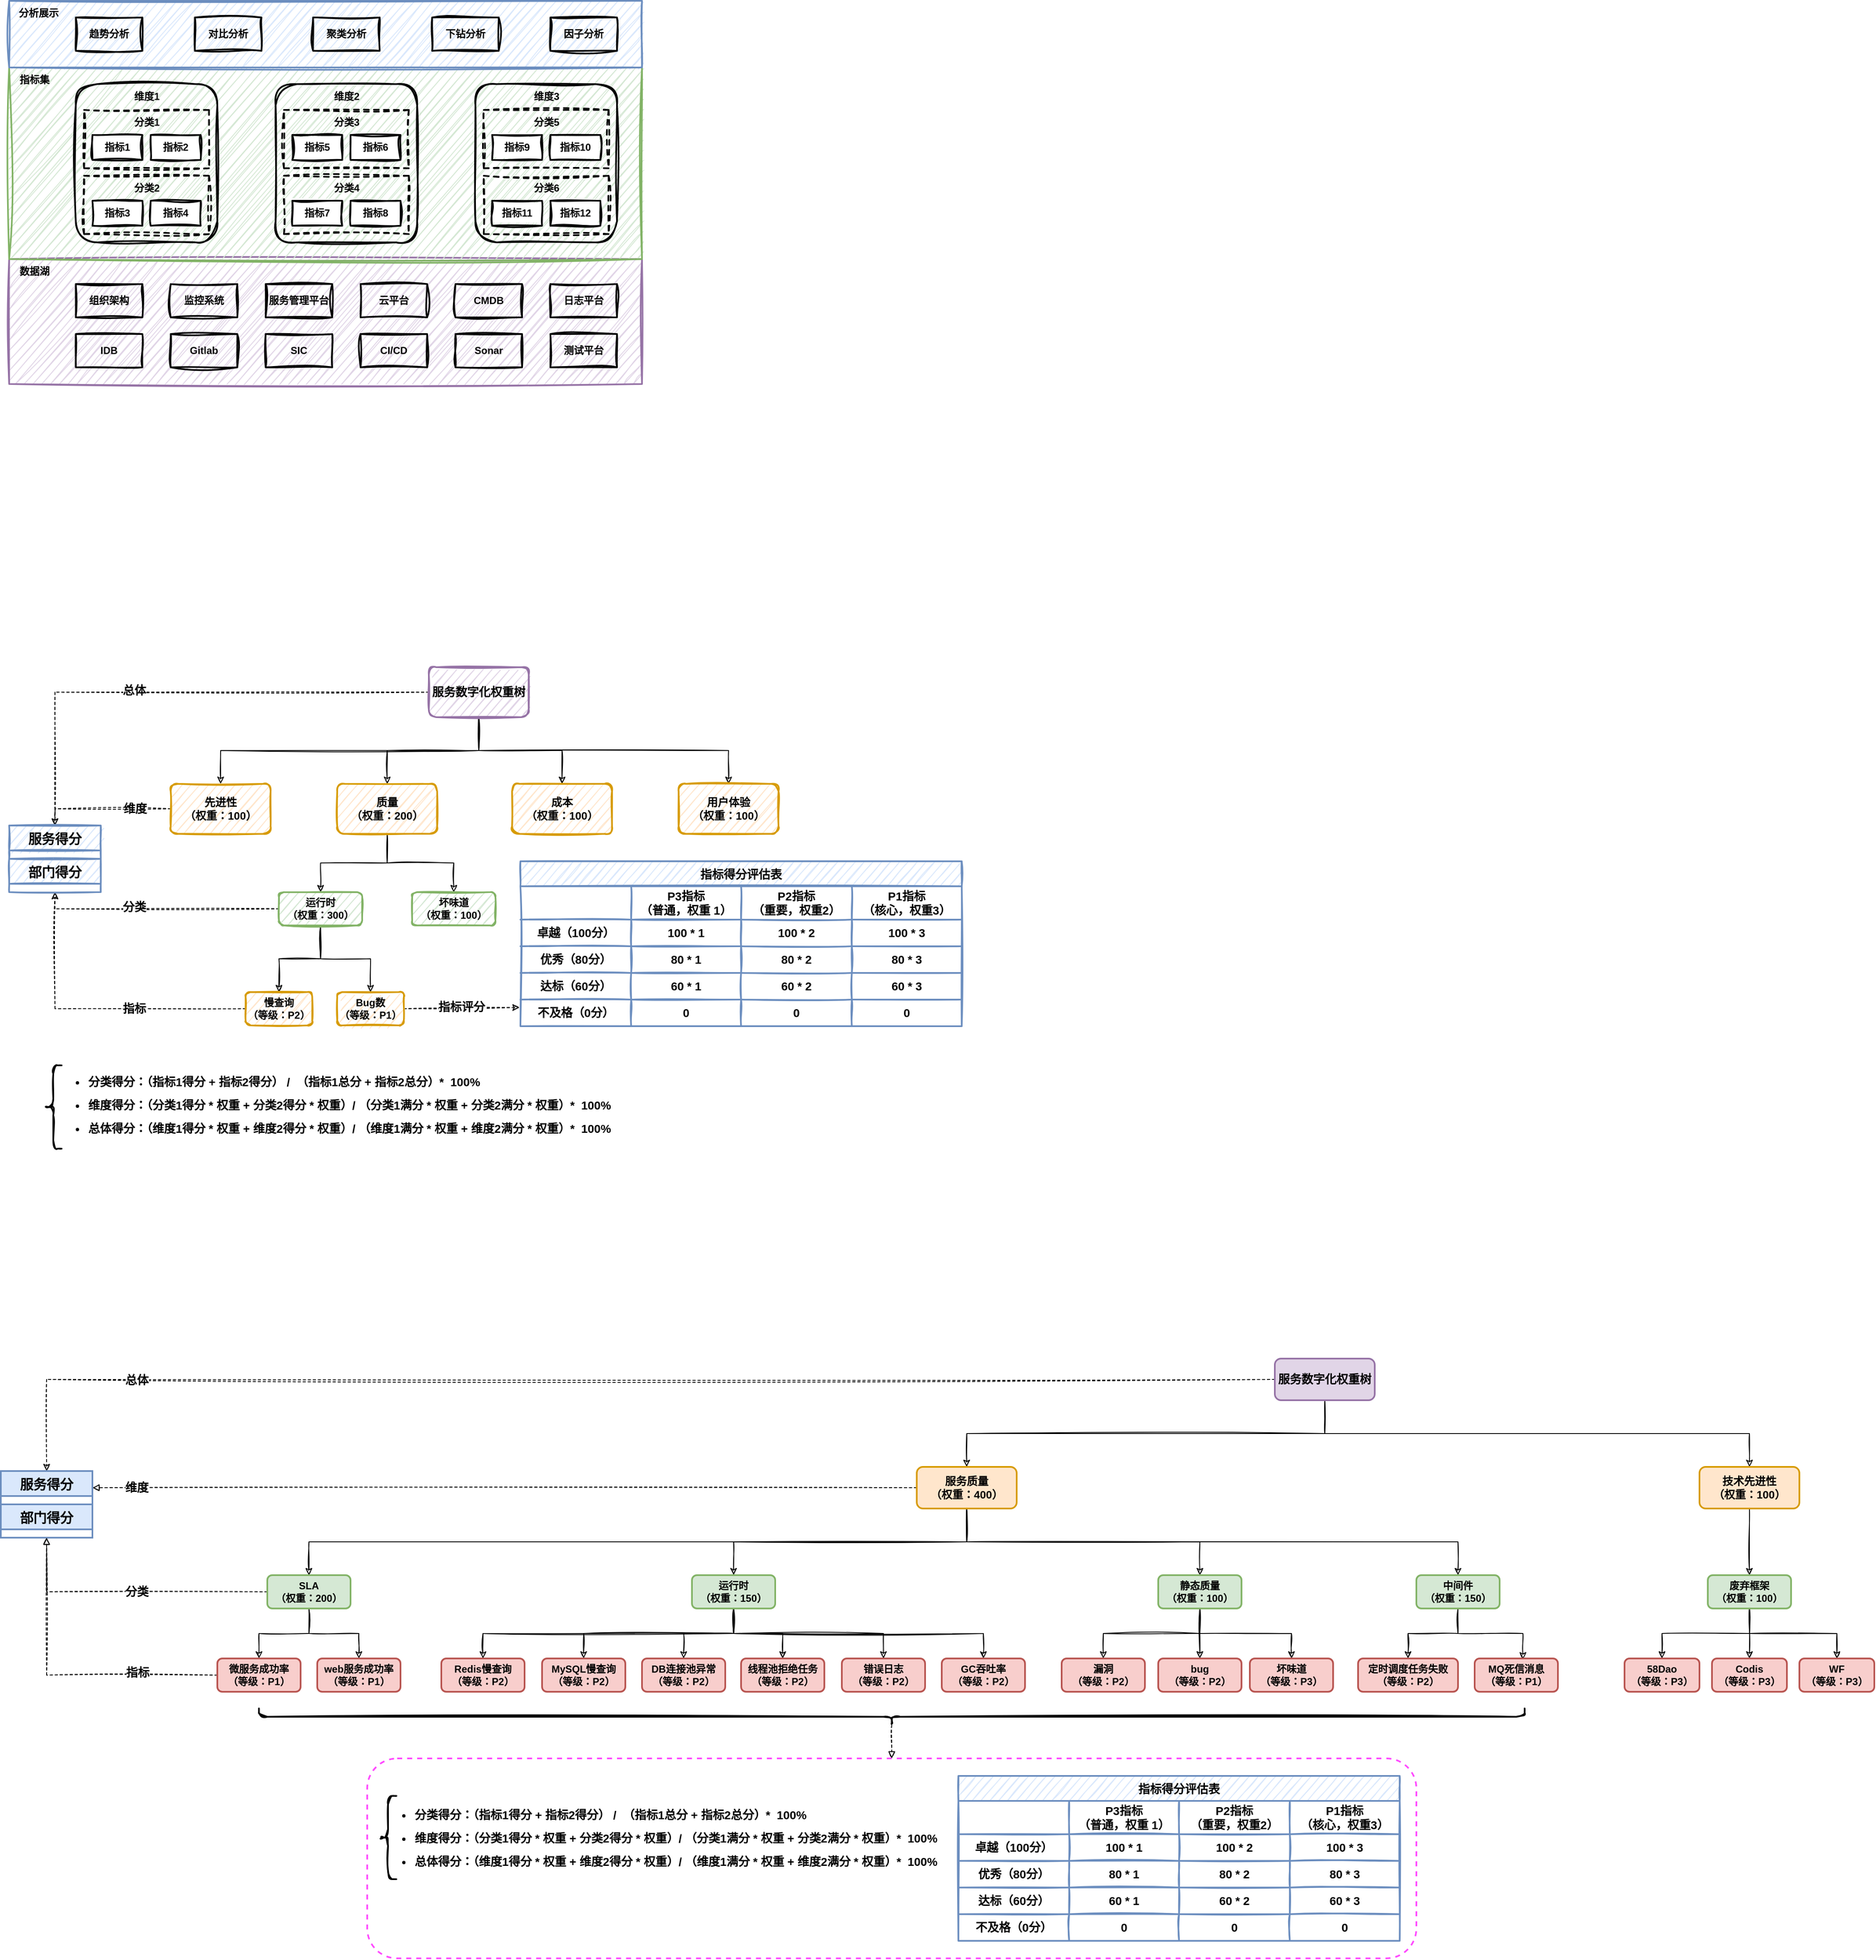 <mxfile version="26.1.0">
  <diagram name="第 1 页" id="g-R_MEyu0nCEMQKu7MIm">
    <mxGraphModel dx="1628" dy="1121" grid="1" gridSize="10" guides="1" tooltips="1" connect="1" arrows="1" fold="1" page="1" pageScale="1" pageWidth="827" pageHeight="1169" math="0" shadow="0">
      <root>
        <mxCell id="0" />
        <mxCell id="1" parent="0" />
        <mxCell id="U4hycx1jHfNzgr4IUAb9-1" style="edgeStyle=orthogonalEdgeStyle;rounded=0;sketch=1;orthogonalLoop=1;jettySize=auto;html=1;entryX=0.5;entryY=0;entryDx=0;entryDy=0;fontFamily=Helvetica;exitX=0.5;exitY=1;exitDx=0;exitDy=0;" parent="1" source="U4hycx1jHfNzgr4IUAb9-7" target="U4hycx1jHfNzgr4IUAb9-13" edge="1">
          <mxGeometry relative="1" as="geometry" />
        </mxCell>
        <mxCell id="U4hycx1jHfNzgr4IUAb9-2" style="edgeStyle=orthogonalEdgeStyle;rounded=0;sketch=1;orthogonalLoop=1;jettySize=auto;html=1;fontFamily=Helvetica;exitX=0.5;exitY=1;exitDx=0;exitDy=0;" parent="1" source="U4hycx1jHfNzgr4IUAb9-7" target="U4hycx1jHfNzgr4IUAb9-15" edge="1">
          <mxGeometry relative="1" as="geometry" />
        </mxCell>
        <mxCell id="U4hycx1jHfNzgr4IUAb9-3" style="edgeStyle=orthogonalEdgeStyle;rounded=0;sketch=1;orthogonalLoop=1;jettySize=auto;html=1;entryX=0.5;entryY=0;entryDx=0;entryDy=0;fontFamily=Helvetica;" parent="1" source="U4hycx1jHfNzgr4IUAb9-7" target="U4hycx1jHfNzgr4IUAb9-10" edge="1">
          <mxGeometry relative="1" as="geometry" />
        </mxCell>
        <mxCell id="U4hycx1jHfNzgr4IUAb9-4" style="edgeStyle=orthogonalEdgeStyle;rounded=0;sketch=1;orthogonalLoop=1;jettySize=auto;html=1;fontFamily=Helvetica;" parent="1" source="U4hycx1jHfNzgr4IUAb9-7" target="U4hycx1jHfNzgr4IUAb9-14" edge="1">
          <mxGeometry relative="1" as="geometry" />
        </mxCell>
        <mxCell id="U4hycx1jHfNzgr4IUAb9-5" style="edgeStyle=orthogonalEdgeStyle;rounded=0;sketch=1;orthogonalLoop=1;jettySize=auto;html=1;entryX=0.5;entryY=0;entryDx=0;entryDy=0;fontFamily=Helvetica;fontSize=18;dashed=1;" parent="1" source="U4hycx1jHfNzgr4IUAb9-7" target="U4hycx1jHfNzgr4IUAb9-28" edge="1">
          <mxGeometry relative="1" as="geometry" />
        </mxCell>
        <mxCell id="U4hycx1jHfNzgr4IUAb9-6" value="&lt;b&gt;&lt;font style=&quot;font-size: 14px;&quot;&gt;总体&lt;/font&gt;&lt;/b&gt;" style="edgeLabel;html=1;align=center;verticalAlign=middle;resizable=0;points=[];fontSize=18;fontFamily=Helvetica;" parent="U4hycx1jHfNzgr4IUAb9-5" vertex="1" connectable="0">
          <mxGeometry x="-0.094" y="-3" relative="1" as="geometry">
            <mxPoint x="-78" as="offset" />
          </mxGeometry>
        </mxCell>
        <mxCell id="U4hycx1jHfNzgr4IUAb9-7" value="&lt;font style=&quot;font-size: 14px;&quot;&gt;&lt;b&gt;服务数字化权重树&lt;/b&gt;&lt;/font&gt;" style="rounded=1;whiteSpace=wrap;html=1;sketch=1;shadow=0;fillColor=#e1d5e7;strokeColor=#9673a6;strokeWidth=2;" parent="1" vertex="1">
          <mxGeometry x="744" y="960" width="120" height="60" as="geometry" />
        </mxCell>
        <mxCell id="U4hycx1jHfNzgr4IUAb9-8" style="edgeStyle=orthogonalEdgeStyle;rounded=0;orthogonalLoop=1;jettySize=auto;html=1;fontFamily=Helvetica;sketch=1;" parent="1" source="U4hycx1jHfNzgr4IUAb9-10" target="U4hycx1jHfNzgr4IUAb9-20" edge="1">
          <mxGeometry relative="1" as="geometry" />
        </mxCell>
        <mxCell id="U4hycx1jHfNzgr4IUAb9-9" style="edgeStyle=orthogonalEdgeStyle;rounded=0;sketch=1;orthogonalLoop=1;jettySize=auto;html=1;entryX=0.5;entryY=0;entryDx=0;entryDy=0;fontFamily=Helvetica;" parent="1" source="U4hycx1jHfNzgr4IUAb9-10" target="U4hycx1jHfNzgr4IUAb9-21" edge="1">
          <mxGeometry relative="1" as="geometry" />
        </mxCell>
        <mxCell id="U4hycx1jHfNzgr4IUAb9-10" value="&lt;font style=&quot;font-size: 13px;&quot;&gt;&lt;b&gt;质量&lt;br&gt;（权重：200）&lt;/b&gt;&lt;/font&gt;" style="rounded=1;whiteSpace=wrap;html=1;sketch=1;shadow=0;fillColor=#ffe6cc;strokeColor=#d79b00;strokeWidth=2;" parent="1" vertex="1">
          <mxGeometry x="634" y="1100" width="120" height="60" as="geometry" />
        </mxCell>
        <mxCell id="U4hycx1jHfNzgr4IUAb9-11" style="edgeStyle=orthogonalEdgeStyle;rounded=0;sketch=1;orthogonalLoop=1;jettySize=auto;html=1;entryX=0.5;entryY=0;entryDx=0;entryDy=0;dashed=1;fontFamily=Helvetica;fontSize=14;fontColor=#000000;" parent="1" source="U4hycx1jHfNzgr4IUAb9-13" target="U4hycx1jHfNzgr4IUAb9-28" edge="1">
          <mxGeometry relative="1" as="geometry" />
        </mxCell>
        <mxCell id="U4hycx1jHfNzgr4IUAb9-12" value="&lt;b&gt;维度&lt;/b&gt;" style="edgeLabel;html=1;align=center;verticalAlign=middle;resizable=0;points=[];fontSize=14;fontFamily=Helvetica;fontColor=#000000;" parent="U4hycx1jHfNzgr4IUAb9-11" vertex="1" connectable="0">
          <mxGeometry x="-0.058" relative="1" as="geometry">
            <mxPoint x="32" as="offset" />
          </mxGeometry>
        </mxCell>
        <mxCell id="U4hycx1jHfNzgr4IUAb9-13" value="&lt;font style=&quot;font-size: 13px;&quot;&gt;&lt;b&gt;先进性&lt;br&gt;（权重：100）&lt;/b&gt;&lt;/font&gt;" style="rounded=1;whiteSpace=wrap;html=1;sketch=1;shadow=0;fillColor=#ffe6cc;strokeColor=#d79b00;strokeWidth=2;" parent="1" vertex="1">
          <mxGeometry x="434" y="1100" width="120" height="60" as="geometry" />
        </mxCell>
        <mxCell id="U4hycx1jHfNzgr4IUAb9-14" value="&lt;font style=&quot;font-size: 13px;&quot;&gt;&lt;b&gt;成本&lt;br&gt;（权重：100）&lt;/b&gt;&lt;/font&gt;" style="rounded=1;whiteSpace=wrap;html=1;sketch=1;shadow=0;fillColor=#ffe6cc;strokeColor=#d79b00;strokeWidth=2;" parent="1" vertex="1">
          <mxGeometry x="844" y="1100" width="120" height="60" as="geometry" />
        </mxCell>
        <mxCell id="U4hycx1jHfNzgr4IUAb9-15" value="&lt;font style=&quot;font-size: 13px;&quot;&gt;&lt;b&gt;用户体验&lt;br&gt;（权重：100）&lt;/b&gt;&lt;/font&gt;" style="rounded=1;whiteSpace=wrap;html=1;sketch=1;shadow=0;fillColor=#ffe6cc;strokeColor=#d79b00;strokeWidth=2;" parent="1" vertex="1">
          <mxGeometry x="1044" y="1100" width="120" height="60" as="geometry" />
        </mxCell>
        <mxCell id="U4hycx1jHfNzgr4IUAb9-16" style="edgeStyle=orthogonalEdgeStyle;rounded=0;sketch=1;orthogonalLoop=1;jettySize=auto;html=1;entryX=0.5;entryY=0;entryDx=0;entryDy=0;fontFamily=Helvetica;" parent="1" source="U4hycx1jHfNzgr4IUAb9-20" target="U4hycx1jHfNzgr4IUAb9-24" edge="1">
          <mxGeometry relative="1" as="geometry" />
        </mxCell>
        <mxCell id="U4hycx1jHfNzgr4IUAb9-17" style="edgeStyle=orthogonalEdgeStyle;rounded=0;sketch=1;orthogonalLoop=1;jettySize=auto;html=1;fontFamily=Helvetica;" parent="1" source="U4hycx1jHfNzgr4IUAb9-20" target="U4hycx1jHfNzgr4IUAb9-27" edge="1">
          <mxGeometry relative="1" as="geometry" />
        </mxCell>
        <mxCell id="U4hycx1jHfNzgr4IUAb9-18" value="" style="edgeStyle=orthogonalEdgeStyle;rounded=0;sketch=1;orthogonalLoop=1;jettySize=auto;html=1;entryX=0.5;entryY=1;entryDx=0;entryDy=0;dashed=1;fontFamily=Helvetica;fontSize=14;fontColor=#000000;" parent="1" source="U4hycx1jHfNzgr4IUAb9-20" target="U4hycx1jHfNzgr4IUAb9-29" edge="1">
          <mxGeometry relative="1" as="geometry" />
        </mxCell>
        <mxCell id="U4hycx1jHfNzgr4IUAb9-19" value="&lt;b&gt;&lt;font style=&quot;font-size: 14px;&quot;&gt;分类&lt;/font&gt;&lt;/b&gt;" style="edgeLabel;html=1;align=center;verticalAlign=middle;resizable=0;points=[];" parent="U4hycx1jHfNzgr4IUAb9-18" vertex="1" connectable="0">
          <mxGeometry x="0.135" y="-4" relative="1" as="geometry">
            <mxPoint x="-10" y="2" as="offset" />
          </mxGeometry>
        </mxCell>
        <mxCell id="U4hycx1jHfNzgr4IUAb9-20" value="&lt;b&gt;运行时&lt;br&gt;（权重：300）&lt;/b&gt;" style="rounded=1;whiteSpace=wrap;html=1;sketch=1;shadow=0;fillColor=#d5e8d4;strokeColor=#82b366;strokeWidth=2;" parent="1" vertex="1">
          <mxGeometry x="564" y="1230" width="100" height="40" as="geometry" />
        </mxCell>
        <mxCell id="U4hycx1jHfNzgr4IUAb9-21" value="&lt;b&gt;坏味道&lt;br&gt;（权重：100）&lt;/b&gt;" style="rounded=1;whiteSpace=wrap;html=1;sketch=1;shadow=0;fillColor=#d5e8d4;strokeColor=#82b366;strokeWidth=2;" parent="1" vertex="1">
          <mxGeometry x="724" y="1230" width="100" height="40" as="geometry" />
        </mxCell>
        <mxCell id="U4hycx1jHfNzgr4IUAb9-22" style="edgeStyle=orthogonalEdgeStyle;rounded=0;sketch=1;orthogonalLoop=1;jettySize=auto;html=1;entryX=0.5;entryY=1;entryDx=0;entryDy=0;dashed=1;fontFamily=Helvetica;fontSize=16;fontColor=#000000;" parent="1" source="U4hycx1jHfNzgr4IUAb9-24" target="U4hycx1jHfNzgr4IUAb9-29" edge="1">
          <mxGeometry relative="1" as="geometry" />
        </mxCell>
        <mxCell id="U4hycx1jHfNzgr4IUAb9-23" value="&lt;font style=&quot;font-size: 14px;&quot;&gt;&lt;b&gt;指标&lt;/b&gt;&lt;/font&gt;" style="edgeLabel;html=1;align=center;verticalAlign=middle;resizable=0;points=[];fontSize=16;fontFamily=Helvetica;fontColor=#000000;" parent="U4hycx1jHfNzgr4IUAb9-22" vertex="1" connectable="0">
          <mxGeometry x="-0.289" y="-1" relative="1" as="geometry">
            <mxPoint x="-3" as="offset" />
          </mxGeometry>
        </mxCell>
        <mxCell id="U4hycx1jHfNzgr4IUAb9-24" value="&lt;b&gt;慢查询&lt;br&gt;（等级：P2）&lt;/b&gt;" style="rounded=1;whiteSpace=wrap;html=1;sketch=1;shadow=0;fillColor=#ffe6cc;strokeColor=#d79b00;strokeWidth=2;" parent="1" vertex="1">
          <mxGeometry x="524" y="1350" width="80" height="40" as="geometry" />
        </mxCell>
        <mxCell id="U4hycx1jHfNzgr4IUAb9-25" style="edgeStyle=orthogonalEdgeStyle;rounded=0;sketch=1;orthogonalLoop=1;jettySize=auto;html=1;dashed=1;fontFamily=Helvetica;fontSize=14;fontColor=#000000;entryX=-0.002;entryY=0.3;entryDx=0;entryDy=0;entryPerimeter=0;" parent="1" source="U4hycx1jHfNzgr4IUAb9-27" target="U4hycx1jHfNzgr4IUAb9-53" edge="1">
          <mxGeometry relative="1" as="geometry">
            <mxPoint x="844" y="1370" as="targetPoint" />
          </mxGeometry>
        </mxCell>
        <mxCell id="U4hycx1jHfNzgr4IUAb9-26" value="&lt;b style=&quot;font-size: 14px;&quot;&gt;指标评分&lt;/b&gt;" style="edgeLabel;html=1;align=center;verticalAlign=middle;resizable=0;points=[];" parent="U4hycx1jHfNzgr4IUAb9-25" vertex="1" connectable="0">
          <mxGeometry x="-0.01" y="-2" relative="1" as="geometry">
            <mxPoint x="-1" y="-4" as="offset" />
          </mxGeometry>
        </mxCell>
        <mxCell id="U4hycx1jHfNzgr4IUAb9-27" value="&lt;b&gt;Bug数&lt;br&gt;（等级：P1）&lt;/b&gt;" style="rounded=1;whiteSpace=wrap;html=1;sketch=1;shadow=0;fillColor=#ffe6cc;strokeColor=#d79b00;strokeWidth=2;" parent="1" vertex="1">
          <mxGeometry x="634" y="1350" width="80" height="40" as="geometry" />
        </mxCell>
        <mxCell id="U4hycx1jHfNzgr4IUAb9-28" value="服务得分" style="swimlane;fontStyle=1;childLayout=stackLayout;horizontal=1;startSize=30;horizontalStack=0;resizeParent=1;resizeParentMax=0;resizeLast=0;collapsible=1;marginBottom=0;shadow=0;sketch=1;strokeWidth=2;fontFamily=Helvetica;fontSize=16;fillColor=#dae8fc;strokeColor=#6c8ebf;" parent="1" vertex="1" collapsed="1">
          <mxGeometry x="240" y="1150" width="110" height="40" as="geometry">
            <mxRectangle x="-154" y="310" width="140" height="60" as="alternateBounds" />
          </mxGeometry>
        </mxCell>
        <mxCell id="U4hycx1jHfNzgr4IUAb9-29" value="部门得分" style="swimlane;fontStyle=1;childLayout=stackLayout;horizontal=1;startSize=30;horizontalStack=0;resizeParent=1;resizeParentMax=0;resizeLast=0;collapsible=1;marginBottom=0;shadow=0;sketch=1;strokeWidth=2;fontFamily=Helvetica;fontSize=16;fillColor=#dae8fc;strokeColor=#6c8ebf;" parent="1" vertex="1" collapsed="1">
          <mxGeometry x="240" y="1190" width="110" height="40" as="geometry">
            <mxRectangle x="-154" y="350" width="140" height="60" as="alternateBounds" />
          </mxGeometry>
        </mxCell>
        <mxCell id="U4hycx1jHfNzgr4IUAb9-30" value="" style="shape=curlyBracket;whiteSpace=wrap;html=1;rounded=1;shadow=0;sketch=1;strokeWidth=2;fontFamily=Helvetica;fontSize=14;" parent="1" vertex="1">
          <mxGeometry x="283" y="1438" width="20" height="100" as="geometry" />
        </mxCell>
        <mxCell id="U4hycx1jHfNzgr4IUAb9-31" value="&lt;ul style=&quot;line-height: 2;&quot;&gt;&lt;li&gt;&lt;b style=&quot;background-color: initial;&quot;&gt;分类得分：（指标1得分 + 指标2得分） /&amp;nbsp; （指标1总分 + 指标2总分）*&amp;nbsp; 100%&lt;/b&gt;&lt;br&gt;&lt;/li&gt;&lt;li&gt;&lt;b&gt;维度得分：（分类1得分 * 权重 + 分类2得分 * 权重）/ （分类1满分 * 权重 + 分类2满分 * 权重）&lt;/b&gt;&lt;b style=&quot;background-color: initial;&quot;&gt;*&amp;nbsp; 100%&lt;/b&gt;&lt;/li&gt;&lt;li&gt;&lt;b&gt;总体得分：（维度1得分 * 权重 + 维度2得分 * 权重）/ （维度1满分 * 权重 + 维度2满分 * 权重）&lt;/b&gt;&lt;b style=&quot;background-color: initial;&quot;&gt;*&amp;nbsp; 100%&lt;/b&gt;&lt;/li&gt;&lt;/ul&gt;" style="text;strokeColor=none;fillColor=none;html=1;whiteSpace=wrap;verticalAlign=middle;overflow=hidden;shadow=0;sketch=1;strokeWidth=2;fontFamily=Helvetica;fontSize=14;" parent="1" vertex="1">
          <mxGeometry x="293" y="1420" width="730" height="130" as="geometry" />
        </mxCell>
        <mxCell id="U4hycx1jHfNzgr4IUAb9-32" value="指标得分评估表" style="shape=table;startSize=30;container=1;collapsible=0;childLayout=tableLayout;fontStyle=1;align=center;shadow=0;sketch=1;strokeWidth=2;fontFamily=Helvetica;fontSize=14;fillColor=#dae8fc;strokeColor=#6c8ebf;" parent="1" vertex="1">
          <mxGeometry x="854" y="1193" width="530" height="198" as="geometry" />
        </mxCell>
        <mxCell id="U4hycx1jHfNzgr4IUAb9-33" value="" style="shape=tableRow;horizontal=0;startSize=0;swimlaneHead=0;swimlaneBody=0;top=0;left=0;bottom=0;right=0;collapsible=0;dropTarget=0;fillColor=none;points=[[0,0.5],[1,0.5]];portConstraint=eastwest;shadow=0;sketch=1;strokeWidth=2;fontFamily=Helvetica;fontSize=14;fontColor=#000000;fontStyle=1" parent="U4hycx1jHfNzgr4IUAb9-32" vertex="1">
          <mxGeometry y="30" width="530" height="40" as="geometry" />
        </mxCell>
        <mxCell id="U4hycx1jHfNzgr4IUAb9-34" value="" style="shape=partialRectangle;html=1;whiteSpace=wrap;connectable=0;fillColor=none;top=0;left=0;bottom=0;right=0;overflow=hidden;shadow=0;sketch=1;strokeWidth=2;fontFamily=Helvetica;fontSize=14;fontColor=#000000;fontStyle=1" parent="U4hycx1jHfNzgr4IUAb9-33" vertex="1">
          <mxGeometry width="133" height="40" as="geometry">
            <mxRectangle width="133" height="40" as="alternateBounds" />
          </mxGeometry>
        </mxCell>
        <mxCell id="U4hycx1jHfNzgr4IUAb9-35" value="P3指标&lt;br&gt;（普通，权重 1）" style="shape=partialRectangle;html=1;whiteSpace=wrap;connectable=0;fillColor=none;top=0;left=0;bottom=0;right=0;overflow=hidden;shadow=0;sketch=1;strokeWidth=2;fontFamily=Helvetica;fontSize=14;fontColor=#000000;fontStyle=1" parent="U4hycx1jHfNzgr4IUAb9-33" vertex="1">
          <mxGeometry x="133" width="132" height="40" as="geometry">
            <mxRectangle width="132" height="40" as="alternateBounds" />
          </mxGeometry>
        </mxCell>
        <mxCell id="U4hycx1jHfNzgr4IUAb9-36" value="P2指标&lt;br&gt;（重要，权重2）" style="shape=partialRectangle;html=1;whiteSpace=wrap;connectable=0;fillColor=none;top=0;left=0;bottom=0;right=0;overflow=hidden;shadow=0;sketch=1;strokeWidth=2;fontFamily=Helvetica;fontSize=14;fontColor=#000000;fontStyle=1" parent="U4hycx1jHfNzgr4IUAb9-33" vertex="1">
          <mxGeometry x="265" width="133" height="40" as="geometry">
            <mxRectangle width="133" height="40" as="alternateBounds" />
          </mxGeometry>
        </mxCell>
        <mxCell id="U4hycx1jHfNzgr4IUAb9-37" value="P1指标&lt;br&gt;（核心，权重3）" style="shape=partialRectangle;html=1;whiteSpace=wrap;connectable=0;fillColor=none;top=0;left=0;bottom=0;right=0;overflow=hidden;shadow=0;sketch=1;strokeWidth=2;fontFamily=Helvetica;fontSize=14;fontColor=#000000;fontStyle=1" parent="U4hycx1jHfNzgr4IUAb9-33" vertex="1">
          <mxGeometry x="398" width="132" height="40" as="geometry">
            <mxRectangle width="132" height="40" as="alternateBounds" />
          </mxGeometry>
        </mxCell>
        <mxCell id="U4hycx1jHfNzgr4IUAb9-38" value="" style="shape=tableRow;horizontal=0;startSize=0;swimlaneHead=0;swimlaneBody=0;top=0;left=0;bottom=0;right=0;collapsible=0;dropTarget=0;fillColor=none;points=[[0,0.5],[1,0.5]];portConstraint=eastwest;shadow=0;sketch=1;strokeWidth=2;fontFamily=Helvetica;fontSize=14;fontColor=#000000;fontStyle=1" parent="U4hycx1jHfNzgr4IUAb9-32" vertex="1">
          <mxGeometry y="70" width="530" height="32" as="geometry" />
        </mxCell>
        <mxCell id="U4hycx1jHfNzgr4IUAb9-39" value="卓越（100分）" style="shape=partialRectangle;html=1;whiteSpace=wrap;connectable=0;fillColor=none;top=0;left=0;bottom=0;right=0;overflow=hidden;shadow=0;sketch=1;strokeWidth=2;fontFamily=Helvetica;fontSize=14;fontColor=#000000;fontStyle=1" parent="U4hycx1jHfNzgr4IUAb9-38" vertex="1">
          <mxGeometry width="133" height="32" as="geometry">
            <mxRectangle width="133" height="32" as="alternateBounds" />
          </mxGeometry>
        </mxCell>
        <mxCell id="U4hycx1jHfNzgr4IUAb9-40" value="100 * 1" style="shape=partialRectangle;html=1;whiteSpace=wrap;connectable=0;fillColor=none;top=0;left=0;bottom=0;right=0;overflow=hidden;shadow=0;sketch=1;strokeWidth=2;fontFamily=Helvetica;fontSize=14;fontColor=#000000;fontStyle=1" parent="U4hycx1jHfNzgr4IUAb9-38" vertex="1">
          <mxGeometry x="133" width="132" height="32" as="geometry">
            <mxRectangle width="132" height="32" as="alternateBounds" />
          </mxGeometry>
        </mxCell>
        <mxCell id="U4hycx1jHfNzgr4IUAb9-41" value="100 * 2" style="shape=partialRectangle;html=1;whiteSpace=wrap;connectable=0;fillColor=none;top=0;left=0;bottom=0;right=0;overflow=hidden;shadow=0;sketch=1;strokeWidth=2;fontFamily=Helvetica;fontSize=14;fontColor=#000000;fontStyle=1" parent="U4hycx1jHfNzgr4IUAb9-38" vertex="1">
          <mxGeometry x="265" width="133" height="32" as="geometry">
            <mxRectangle width="133" height="32" as="alternateBounds" />
          </mxGeometry>
        </mxCell>
        <mxCell id="U4hycx1jHfNzgr4IUAb9-42" value="100 * 3" style="shape=partialRectangle;html=1;whiteSpace=wrap;connectable=0;fillColor=none;top=0;left=0;bottom=0;right=0;overflow=hidden;shadow=0;sketch=1;strokeWidth=2;fontFamily=Helvetica;fontSize=14;fontColor=#000000;fontStyle=1" parent="U4hycx1jHfNzgr4IUAb9-38" vertex="1">
          <mxGeometry x="398" width="132" height="32" as="geometry">
            <mxRectangle width="132" height="32" as="alternateBounds" />
          </mxGeometry>
        </mxCell>
        <mxCell id="U4hycx1jHfNzgr4IUAb9-43" value="" style="shape=tableRow;horizontal=0;startSize=0;swimlaneHead=0;swimlaneBody=0;top=0;left=0;bottom=0;right=0;collapsible=0;dropTarget=0;fillColor=none;points=[[0,0.5],[1,0.5]];portConstraint=eastwest;shadow=0;sketch=1;strokeWidth=2;fontFamily=Helvetica;fontSize=14;fontColor=#000000;fontStyle=1" parent="U4hycx1jHfNzgr4IUAb9-32" vertex="1">
          <mxGeometry y="102" width="530" height="32" as="geometry" />
        </mxCell>
        <mxCell id="U4hycx1jHfNzgr4IUAb9-44" value="优秀（80分）" style="shape=partialRectangle;html=1;whiteSpace=wrap;connectable=0;fillColor=none;top=0;left=0;bottom=0;right=0;overflow=hidden;shadow=0;sketch=1;strokeWidth=2;fontFamily=Helvetica;fontSize=14;fontColor=#000000;fontStyle=1" parent="U4hycx1jHfNzgr4IUAb9-43" vertex="1">
          <mxGeometry width="133" height="32" as="geometry">
            <mxRectangle width="133" height="32" as="alternateBounds" />
          </mxGeometry>
        </mxCell>
        <mxCell id="U4hycx1jHfNzgr4IUAb9-45" value="80 * 1" style="shape=partialRectangle;html=1;whiteSpace=wrap;connectable=0;fillColor=none;top=0;left=0;bottom=0;right=0;overflow=hidden;shadow=0;sketch=1;strokeWidth=2;fontFamily=Helvetica;fontSize=14;fontColor=#000000;fontStyle=1" parent="U4hycx1jHfNzgr4IUAb9-43" vertex="1">
          <mxGeometry x="133" width="132" height="32" as="geometry">
            <mxRectangle width="132" height="32" as="alternateBounds" />
          </mxGeometry>
        </mxCell>
        <mxCell id="U4hycx1jHfNzgr4IUAb9-46" value="80 * 2" style="shape=partialRectangle;html=1;whiteSpace=wrap;connectable=0;fillColor=none;top=0;left=0;bottom=0;right=0;overflow=hidden;shadow=0;sketch=1;strokeWidth=2;fontFamily=Helvetica;fontSize=14;fontColor=#000000;fontStyle=1" parent="U4hycx1jHfNzgr4IUAb9-43" vertex="1">
          <mxGeometry x="265" width="133" height="32" as="geometry">
            <mxRectangle width="133" height="32" as="alternateBounds" />
          </mxGeometry>
        </mxCell>
        <mxCell id="U4hycx1jHfNzgr4IUAb9-47" value="80 * 3" style="shape=partialRectangle;html=1;whiteSpace=wrap;connectable=0;fillColor=none;top=0;left=0;bottom=0;right=0;overflow=hidden;shadow=0;sketch=1;strokeWidth=2;fontFamily=Helvetica;fontSize=14;fontColor=#000000;fontStyle=1" parent="U4hycx1jHfNzgr4IUAb9-43" vertex="1">
          <mxGeometry x="398" width="132" height="32" as="geometry">
            <mxRectangle width="132" height="32" as="alternateBounds" />
          </mxGeometry>
        </mxCell>
        <mxCell id="U4hycx1jHfNzgr4IUAb9-48" style="shape=tableRow;horizontal=0;startSize=0;swimlaneHead=0;swimlaneBody=0;top=0;left=0;bottom=0;right=0;collapsible=0;dropTarget=0;fillColor=none;points=[[0,0.5],[1,0.5]];portConstraint=eastwest;shadow=0;sketch=1;strokeWidth=2;fontFamily=Helvetica;fontSize=14;fontColor=#000000;fontStyle=1" parent="U4hycx1jHfNzgr4IUAb9-32" vertex="1">
          <mxGeometry y="134" width="530" height="32" as="geometry" />
        </mxCell>
        <mxCell id="U4hycx1jHfNzgr4IUAb9-49" value="达标（60分）" style="shape=partialRectangle;html=1;whiteSpace=wrap;connectable=0;fillColor=none;top=0;left=0;bottom=0;right=0;overflow=hidden;shadow=0;sketch=1;strokeWidth=2;fontFamily=Helvetica;fontSize=14;fontColor=#000000;fontStyle=1" parent="U4hycx1jHfNzgr4IUAb9-48" vertex="1">
          <mxGeometry width="133" height="32" as="geometry">
            <mxRectangle width="133" height="32" as="alternateBounds" />
          </mxGeometry>
        </mxCell>
        <mxCell id="U4hycx1jHfNzgr4IUAb9-50" value="60 * 1" style="shape=partialRectangle;html=1;whiteSpace=wrap;connectable=0;fillColor=none;top=0;left=0;bottom=0;right=0;overflow=hidden;shadow=0;sketch=1;strokeWidth=2;fontFamily=Helvetica;fontSize=14;fontColor=#000000;fontStyle=1" parent="U4hycx1jHfNzgr4IUAb9-48" vertex="1">
          <mxGeometry x="133" width="132" height="32" as="geometry">
            <mxRectangle width="132" height="32" as="alternateBounds" />
          </mxGeometry>
        </mxCell>
        <mxCell id="U4hycx1jHfNzgr4IUAb9-51" value="60 * 2" style="shape=partialRectangle;html=1;whiteSpace=wrap;connectable=0;fillColor=none;top=0;left=0;bottom=0;right=0;overflow=hidden;shadow=0;sketch=1;strokeWidth=2;fontFamily=Helvetica;fontSize=14;fontColor=#000000;fontStyle=1" parent="U4hycx1jHfNzgr4IUAb9-48" vertex="1">
          <mxGeometry x="265" width="133" height="32" as="geometry">
            <mxRectangle width="133" height="32" as="alternateBounds" />
          </mxGeometry>
        </mxCell>
        <mxCell id="U4hycx1jHfNzgr4IUAb9-52" value="60 * 3" style="shape=partialRectangle;html=1;whiteSpace=wrap;connectable=0;fillColor=none;top=0;left=0;bottom=0;right=0;overflow=hidden;shadow=0;sketch=1;strokeWidth=2;fontFamily=Helvetica;fontSize=14;fontColor=#000000;fontStyle=1" parent="U4hycx1jHfNzgr4IUAb9-48" vertex="1">
          <mxGeometry x="398" width="132" height="32" as="geometry">
            <mxRectangle width="132" height="32" as="alternateBounds" />
          </mxGeometry>
        </mxCell>
        <mxCell id="U4hycx1jHfNzgr4IUAb9-53" style="shape=tableRow;horizontal=0;startSize=0;swimlaneHead=0;swimlaneBody=0;top=0;left=0;bottom=0;right=0;collapsible=0;dropTarget=0;fillColor=none;points=[[0,0.5],[1,0.5]];portConstraint=eastwest;shadow=0;sketch=1;strokeWidth=2;fontFamily=Helvetica;fontSize=14;fontColor=#000000;fontStyle=1" parent="U4hycx1jHfNzgr4IUAb9-32" vertex="1">
          <mxGeometry y="166" width="530" height="32" as="geometry" />
        </mxCell>
        <mxCell id="U4hycx1jHfNzgr4IUAb9-54" value="不及格（0分）" style="shape=partialRectangle;html=1;whiteSpace=wrap;connectable=0;fillColor=none;top=0;left=0;bottom=0;right=0;overflow=hidden;shadow=0;sketch=1;strokeWidth=2;fontFamily=Helvetica;fontSize=14;fontColor=#000000;fontStyle=1" parent="U4hycx1jHfNzgr4IUAb9-53" vertex="1">
          <mxGeometry width="133" height="32" as="geometry">
            <mxRectangle width="133" height="32" as="alternateBounds" />
          </mxGeometry>
        </mxCell>
        <mxCell id="U4hycx1jHfNzgr4IUAb9-55" value="0" style="shape=partialRectangle;html=1;whiteSpace=wrap;connectable=0;fillColor=none;top=0;left=0;bottom=0;right=0;overflow=hidden;shadow=0;sketch=1;strokeWidth=2;fontFamily=Helvetica;fontSize=14;fontColor=#000000;fontStyle=1" parent="U4hycx1jHfNzgr4IUAb9-53" vertex="1">
          <mxGeometry x="133" width="132" height="32" as="geometry">
            <mxRectangle width="132" height="32" as="alternateBounds" />
          </mxGeometry>
        </mxCell>
        <mxCell id="U4hycx1jHfNzgr4IUAb9-56" value="0" style="shape=partialRectangle;html=1;whiteSpace=wrap;connectable=0;fillColor=none;top=0;left=0;bottom=0;right=0;overflow=hidden;shadow=0;sketch=1;strokeWidth=2;fontFamily=Helvetica;fontSize=14;fontColor=#000000;fontStyle=1" parent="U4hycx1jHfNzgr4IUAb9-53" vertex="1">
          <mxGeometry x="265" width="133" height="32" as="geometry">
            <mxRectangle width="133" height="32" as="alternateBounds" />
          </mxGeometry>
        </mxCell>
        <mxCell id="U4hycx1jHfNzgr4IUAb9-57" value="0" style="shape=partialRectangle;html=1;whiteSpace=wrap;connectable=0;fillColor=none;top=0;left=0;bottom=0;right=0;overflow=hidden;shadow=0;sketch=1;strokeWidth=2;fontFamily=Helvetica;fontSize=14;fontColor=#000000;fontStyle=1" parent="U4hycx1jHfNzgr4IUAb9-53" vertex="1">
          <mxGeometry x="398" width="132" height="32" as="geometry">
            <mxRectangle width="132" height="32" as="alternateBounds" />
          </mxGeometry>
        </mxCell>
        <mxCell id="U4hycx1jHfNzgr4IUAb9-58" value="" style="rounded=0;whiteSpace=wrap;html=1;fillColor=#e1d5e7;strokeColor=#9673a6;sketch=1;curveFitting=1;jiggle=2;strokeWidth=2;" parent="1" vertex="1">
          <mxGeometry x="240" y="470" width="760" height="150" as="geometry" />
        </mxCell>
        <mxCell id="U4hycx1jHfNzgr4IUAb9-59" value="" style="rounded=0;whiteSpace=wrap;html=1;fillColor=#d5e8d4;strokeColor=#82b366;sketch=1;curveFitting=1;jiggle=2;strokeWidth=2;" parent="1" vertex="1">
          <mxGeometry x="240" y="240" width="760" height="230" as="geometry" />
        </mxCell>
        <mxCell id="U4hycx1jHfNzgr4IUAb9-93" value="指标集" style="text;html=1;align=center;verticalAlign=middle;resizable=0;points=[];autosize=1;strokeColor=none;fillColor=none;sketch=1;curveFitting=1;jiggle=2;fontStyle=1" parent="1" vertex="1">
          <mxGeometry x="240" y="240" width="60" height="30" as="geometry" />
        </mxCell>
        <mxCell id="U4hycx1jHfNzgr4IUAb9-94" value="数据湖" style="text;html=1;align=center;verticalAlign=middle;resizable=0;points=[];autosize=1;strokeColor=none;fillColor=none;sketch=1;curveFitting=1;jiggle=2;fontStyle=1" parent="1" vertex="1">
          <mxGeometry x="240" y="470" width="60" height="30" as="geometry" />
        </mxCell>
        <mxCell id="U4hycx1jHfNzgr4IUAb9-95" value="组织架构" style="rounded=0;whiteSpace=wrap;html=1;sketch=1;curveFitting=1;jiggle=2;fontStyle=1;fillColor=none;strokeWidth=2;" parent="1" vertex="1">
          <mxGeometry x="320" y="500" width="80" height="40" as="geometry" />
        </mxCell>
        <mxCell id="U4hycx1jHfNzgr4IUAb9-96" value="监控系统" style="rounded=0;whiteSpace=wrap;html=1;sketch=1;curveFitting=1;jiggle=2;fontStyle=1;fillColor=none;strokeWidth=2;" parent="1" vertex="1">
          <mxGeometry x="434" y="500" width="80" height="40" as="geometry" />
        </mxCell>
        <mxCell id="U4hycx1jHfNzgr4IUAb9-97" value="服务管理平台" style="rounded=0;whiteSpace=wrap;html=1;sketch=1;curveFitting=1;jiggle=2;fontStyle=1;fillColor=none;strokeWidth=2;" parent="1" vertex="1">
          <mxGeometry x="548" y="500" width="80" height="40" as="geometry" />
        </mxCell>
        <mxCell id="U4hycx1jHfNzgr4IUAb9-98" value="云平台" style="rounded=0;whiteSpace=wrap;html=1;sketch=1;curveFitting=1;jiggle=2;fontStyle=1;fillColor=none;strokeWidth=2;" parent="1" vertex="1">
          <mxGeometry x="662" y="500" width="80" height="40" as="geometry" />
        </mxCell>
        <mxCell id="U4hycx1jHfNzgr4IUAb9-99" value="CMDB" style="rounded=0;whiteSpace=wrap;html=1;sketch=1;curveFitting=1;jiggle=2;fontStyle=1;fillColor=none;strokeWidth=2;" parent="1" vertex="1">
          <mxGeometry x="776" y="500" width="80" height="40" as="geometry" />
        </mxCell>
        <mxCell id="U4hycx1jHfNzgr4IUAb9-100" value="日志平台" style="rounded=0;whiteSpace=wrap;html=1;sketch=1;curveFitting=1;jiggle=2;fontStyle=1;fillColor=none;strokeWidth=2;" parent="1" vertex="1">
          <mxGeometry x="890" y="500" width="80" height="40" as="geometry" />
        </mxCell>
        <mxCell id="U4hycx1jHfNzgr4IUAb9-101" value="IDB" style="rounded=0;whiteSpace=wrap;html=1;sketch=1;curveFitting=1;jiggle=2;fontStyle=1;fillColor=none;strokeWidth=2;" parent="1" vertex="1">
          <mxGeometry x="320" y="560" width="80" height="40" as="geometry" />
        </mxCell>
        <mxCell id="U4hycx1jHfNzgr4IUAb9-102" value="Gitlab" style="rounded=0;whiteSpace=wrap;html=1;sketch=1;curveFitting=1;jiggle=2;fontStyle=1;fillColor=none;strokeWidth=2;" parent="1" vertex="1">
          <mxGeometry x="434" y="560" width="80" height="40" as="geometry" />
        </mxCell>
        <mxCell id="U4hycx1jHfNzgr4IUAb9-103" value="SIC" style="rounded=0;whiteSpace=wrap;html=1;sketch=1;curveFitting=1;jiggle=2;fontStyle=1;fillColor=none;strokeWidth=2;" parent="1" vertex="1">
          <mxGeometry x="548" y="560" width="80" height="40" as="geometry" />
        </mxCell>
        <mxCell id="U4hycx1jHfNzgr4IUAb9-104" value="CI/CD" style="rounded=0;whiteSpace=wrap;html=1;sketch=1;curveFitting=1;jiggle=2;fontStyle=1;fillColor=none;strokeWidth=2;" parent="1" vertex="1">
          <mxGeometry x="662" y="560" width="80" height="40" as="geometry" />
        </mxCell>
        <mxCell id="U4hycx1jHfNzgr4IUAb9-105" value="Sonar" style="rounded=0;whiteSpace=wrap;html=1;sketch=1;curveFitting=1;jiggle=2;fontStyle=1;fillColor=none;strokeWidth=2;" parent="1" vertex="1">
          <mxGeometry x="776" y="560" width="80" height="40" as="geometry" />
        </mxCell>
        <mxCell id="U4hycx1jHfNzgr4IUAb9-106" value="测试平台" style="rounded=0;whiteSpace=wrap;html=1;sketch=1;curveFitting=1;jiggle=2;fontStyle=1;fillColor=none;strokeWidth=2;" parent="1" vertex="1">
          <mxGeometry x="890" y="560" width="80" height="40" as="geometry" />
        </mxCell>
        <mxCell id="U4hycx1jHfNzgr4IUAb9-107" value="" style="rounded=0;whiteSpace=wrap;html=1;fillColor=#dae8fc;strokeColor=#6c8ebf;sketch=1;curveFitting=1;jiggle=2;strokeWidth=2;" parent="1" vertex="1">
          <mxGeometry x="240" y="160" width="760" height="80" as="geometry" />
        </mxCell>
        <mxCell id="U4hycx1jHfNzgr4IUAb9-108" value="&lt;b&gt;分析展示&lt;/b&gt;" style="text;html=1;align=center;verticalAlign=middle;resizable=0;points=[];autosize=1;strokeColor=none;fillColor=none;sketch=1;curveFitting=1;jiggle=2;" parent="1" vertex="1">
          <mxGeometry x="240" y="160" width="70" height="30" as="geometry" />
        </mxCell>
        <mxCell id="U4hycx1jHfNzgr4IUAb9-109" value="趋势分析" style="rounded=0;whiteSpace=wrap;html=1;sketch=1;curveFitting=1;jiggle=2;strokeWidth=2;fillColor=none;fontStyle=1" parent="1" vertex="1">
          <mxGeometry x="320" y="180" width="80" height="40" as="geometry" />
        </mxCell>
        <mxCell id="U4hycx1jHfNzgr4IUAb9-110" value="对比分析" style="rounded=0;whiteSpace=wrap;html=1;sketch=1;curveFitting=1;jiggle=2;strokeWidth=2;fillColor=none;fontStyle=1" parent="1" vertex="1">
          <mxGeometry x="463" y="180" width="80" height="40" as="geometry" />
        </mxCell>
        <mxCell id="U4hycx1jHfNzgr4IUAb9-111" value="聚类分析" style="rounded=0;whiteSpace=wrap;html=1;sketch=1;curveFitting=1;jiggle=2;strokeWidth=2;fillColor=none;fontStyle=1" parent="1" vertex="1">
          <mxGeometry x="605" y="180" width="80" height="40" as="geometry" />
        </mxCell>
        <mxCell id="U4hycx1jHfNzgr4IUAb9-112" value="下钻分析" style="rounded=0;whiteSpace=wrap;html=1;sketch=1;curveFitting=1;jiggle=2;strokeWidth=2;fillColor=none;fontStyle=1" parent="1" vertex="1">
          <mxGeometry x="748" y="180" width="80" height="40" as="geometry" />
        </mxCell>
        <mxCell id="U4hycx1jHfNzgr4IUAb9-113" value="因子分析" style="rounded=0;whiteSpace=wrap;html=1;sketch=1;curveFitting=1;jiggle=2;strokeWidth=2;fillColor=none;fontStyle=1" parent="1" vertex="1">
          <mxGeometry x="890" y="180" width="80" height="40" as="geometry" />
        </mxCell>
        <mxCell id="t9OI3JWI3kl1E9RoFfNX-89" value="" style="rounded=1;whiteSpace=wrap;html=1;dashed=1;fontFamily=Helvetica;fontSize=14;fontColor=default;strokeColor=#FF4AFF;strokeWidth=2;fillColor=none;" parent="1" vertex="1">
          <mxGeometry x="670" y="2270" width="1260" height="240" as="geometry" />
        </mxCell>
        <mxCell id="t9OI3JWI3kl1E9RoFfNX-90" style="edgeStyle=orthogonalEdgeStyle;rounded=0;sketch=1;orthogonalLoop=1;jettySize=auto;html=1;entryX=0.5;entryY=0;entryDx=0;entryDy=0;fontFamily=Helvetica;fontSize=18;dashed=1;" parent="1" source="t9OI3JWI3kl1E9RoFfNX-94" target="t9OI3JWI3kl1E9RoFfNX-114" edge="1">
          <mxGeometry relative="1" as="geometry" />
        </mxCell>
        <mxCell id="t9OI3JWI3kl1E9RoFfNX-91" value="&lt;b&gt;&lt;font style=&quot;font-size: 14px;&quot;&gt;总体&lt;/font&gt;&lt;/b&gt;" style="edgeLabel;html=1;align=center;verticalAlign=middle;resizable=0;points=[];fontSize=18;fontFamily=Helvetica;" parent="t9OI3JWI3kl1E9RoFfNX-90" vertex="1" connectable="0">
          <mxGeometry x="-0.094" y="-3" relative="1" as="geometry">
            <mxPoint x="-649" y="3" as="offset" />
          </mxGeometry>
        </mxCell>
        <mxCell id="t9OI3JWI3kl1E9RoFfNX-92" style="edgeStyle=orthogonalEdgeStyle;rounded=0;orthogonalLoop=1;jettySize=auto;html=1;sketch=1;" parent="1" source="t9OI3JWI3kl1E9RoFfNX-94" target="t9OI3JWI3kl1E9RoFfNX-101" edge="1">
          <mxGeometry relative="1" as="geometry">
            <Array as="points">
              <mxPoint x="1820" y="1880" />
              <mxPoint x="1390" y="1880" />
            </Array>
          </mxGeometry>
        </mxCell>
        <mxCell id="t9OI3JWI3kl1E9RoFfNX-93" style="edgeStyle=orthogonalEdgeStyle;rounded=0;orthogonalLoop=1;jettySize=auto;html=1;sketch=1;" parent="1" source="t9OI3JWI3kl1E9RoFfNX-94" target="t9OI3JWI3kl1E9RoFfNX-103" edge="1">
          <mxGeometry relative="1" as="geometry">
            <Array as="points">
              <mxPoint x="1820" y="1880" />
              <mxPoint x="2330" y="1880" />
            </Array>
          </mxGeometry>
        </mxCell>
        <mxCell id="t9OI3JWI3kl1E9RoFfNX-94" value="&lt;font style=&quot;font-size: 14px;&quot;&gt;&lt;b&gt;服务数字化权重树&lt;/b&gt;&lt;/font&gt;" style="rounded=1;whiteSpace=wrap;html=1;sketch=0;shadow=0;fillColor=#e1d5e7;strokeColor=#9673a6;strokeWidth=2;" parent="1" vertex="1">
          <mxGeometry x="1760" y="1790" width="120" height="50" as="geometry" />
        </mxCell>
        <mxCell id="t9OI3JWI3kl1E9RoFfNX-95" value="" style="edgeStyle=orthogonalEdgeStyle;rounded=0;orthogonalLoop=1;jettySize=auto;html=1;sketch=1;" parent="1" source="t9OI3JWI3kl1E9RoFfNX-101" target="t9OI3JWI3kl1E9RoFfNX-110" edge="1">
          <mxGeometry relative="1" as="geometry">
            <Array as="points">
              <mxPoint x="1390" y="2010" />
              <mxPoint x="1110" y="2010" />
            </Array>
          </mxGeometry>
        </mxCell>
        <mxCell id="t9OI3JWI3kl1E9RoFfNX-96" style="edgeStyle=orthogonalEdgeStyle;rounded=0;orthogonalLoop=1;jettySize=auto;html=1;sketch=1;" parent="1" source="t9OI3JWI3kl1E9RoFfNX-101" target="t9OI3JWI3kl1E9RoFfNX-113" edge="1">
          <mxGeometry relative="1" as="geometry">
            <Array as="points">
              <mxPoint x="1390" y="2010" />
              <mxPoint x="1980" y="2010" />
            </Array>
          </mxGeometry>
        </mxCell>
        <mxCell id="t9OI3JWI3kl1E9RoFfNX-97" style="edgeStyle=orthogonalEdgeStyle;rounded=0;orthogonalLoop=1;jettySize=auto;html=1;sketch=1;" parent="1" source="t9OI3JWI3kl1E9RoFfNX-101" target="t9OI3JWI3kl1E9RoFfNX-148" edge="1">
          <mxGeometry relative="1" as="geometry">
            <Array as="points">
              <mxPoint x="1390" y="2010" />
              <mxPoint x="600" y="2010" />
            </Array>
          </mxGeometry>
        </mxCell>
        <mxCell id="t9OI3JWI3kl1E9RoFfNX-98" style="edgeStyle=orthogonalEdgeStyle;rounded=0;orthogonalLoop=1;jettySize=auto;html=1;sketch=1;" parent="1" source="t9OI3JWI3kl1E9RoFfNX-101" target="t9OI3JWI3kl1E9RoFfNX-152" edge="1">
          <mxGeometry relative="1" as="geometry">
            <Array as="points">
              <mxPoint x="1390" y="2010" />
              <mxPoint x="1670" y="2010" />
            </Array>
          </mxGeometry>
        </mxCell>
        <mxCell id="t9OI3JWI3kl1E9RoFfNX-99" style="edgeStyle=orthogonalEdgeStyle;rounded=0;sketch=1;orthogonalLoop=1;jettySize=auto;html=1;entryX=1;entryY=0.5;entryDx=0;entryDy=0;dashed=1;fontFamily=Helvetica;fontSize=14;fontColor=default;endArrow=block;endFill=0;strokeWidth=1;" parent="1" source="t9OI3JWI3kl1E9RoFfNX-101" target="t9OI3JWI3kl1E9RoFfNX-114" edge="1">
          <mxGeometry relative="1" as="geometry" />
        </mxCell>
        <mxCell id="t9OI3JWI3kl1E9RoFfNX-100" value="&lt;b&gt;维度&lt;/b&gt;" style="edgeLabel;html=1;align=center;verticalAlign=middle;resizable=0;points=[];fontSize=14;fontFamily=Helvetica;fontColor=default;" parent="t9OI3JWI3kl1E9RoFfNX-99" vertex="1" connectable="0">
          <mxGeometry x="0.025" y="-1" relative="1" as="geometry">
            <mxPoint x="-430" y="1" as="offset" />
          </mxGeometry>
        </mxCell>
        <mxCell id="t9OI3JWI3kl1E9RoFfNX-101" value="&lt;font style=&quot;font-size: 13px&quot;&gt;&lt;b&gt;服务质量&lt;br&gt;（权重：400）&lt;/b&gt;&lt;/font&gt;" style="rounded=1;whiteSpace=wrap;html=1;sketch=0;shadow=0;fillColor=#ffe6cc;strokeColor=#d79b00;strokeWidth=2;" parent="1" vertex="1">
          <mxGeometry x="1330" y="1920" width="120" height="50" as="geometry" />
        </mxCell>
        <mxCell id="t9OI3JWI3kl1E9RoFfNX-102" style="edgeStyle=orthogonalEdgeStyle;rounded=0;orthogonalLoop=1;jettySize=auto;html=1;entryX=0.5;entryY=0;entryDx=0;entryDy=0;sketch=1;" parent="1" source="t9OI3JWI3kl1E9RoFfNX-103" target="t9OI3JWI3kl1E9RoFfNX-156" edge="1">
          <mxGeometry relative="1" as="geometry" />
        </mxCell>
        <mxCell id="t9OI3JWI3kl1E9RoFfNX-103" value="&lt;font style=&quot;font-size: 13px&quot;&gt;&lt;b&gt;技术先进性&lt;br&gt;（权重：100）&lt;/b&gt;&lt;/font&gt;" style="rounded=1;whiteSpace=wrap;html=1;sketch=0;shadow=0;fillColor=#ffe6cc;strokeColor=#d79b00;strokeWidth=2;" parent="1" vertex="1">
          <mxGeometry x="2270" y="1920" width="120" height="50" as="geometry" />
        </mxCell>
        <mxCell id="t9OI3JWI3kl1E9RoFfNX-104" style="edgeStyle=orthogonalEdgeStyle;rounded=0;orthogonalLoop=1;jettySize=auto;html=1;sketch=1;" parent="1" source="t9OI3JWI3kl1E9RoFfNX-110" target="t9OI3JWI3kl1E9RoFfNX-161" edge="1">
          <mxGeometry relative="1" as="geometry">
            <Array as="points">
              <mxPoint x="1110" y="2120" />
              <mxPoint x="809" y="2120" />
            </Array>
          </mxGeometry>
        </mxCell>
        <mxCell id="t9OI3JWI3kl1E9RoFfNX-105" style="edgeStyle=orthogonalEdgeStyle;rounded=0;orthogonalLoop=1;jettySize=auto;html=1;entryX=0.5;entryY=0;entryDx=0;entryDy=0;sketch=1;" parent="1" source="t9OI3JWI3kl1E9RoFfNX-110" target="t9OI3JWI3kl1E9RoFfNX-162" edge="1">
          <mxGeometry relative="1" as="geometry">
            <Array as="points">
              <mxPoint x="1110" y="2120" />
              <mxPoint x="930" y="2120" />
            </Array>
          </mxGeometry>
        </mxCell>
        <mxCell id="t9OI3JWI3kl1E9RoFfNX-106" style="edgeStyle=orthogonalEdgeStyle;rounded=0;orthogonalLoop=1;jettySize=auto;html=1;entryX=0.5;entryY=0;entryDx=0;entryDy=0;sketch=1;" parent="1" source="t9OI3JWI3kl1E9RoFfNX-110" target="t9OI3JWI3kl1E9RoFfNX-163" edge="1">
          <mxGeometry relative="1" as="geometry">
            <Array as="points">
              <mxPoint x="1110" y="2120" />
              <mxPoint x="1050" y="2120" />
            </Array>
          </mxGeometry>
        </mxCell>
        <mxCell id="t9OI3JWI3kl1E9RoFfNX-107" style="edgeStyle=orthogonalEdgeStyle;rounded=0;orthogonalLoop=1;jettySize=auto;html=1;sketch=1;" parent="1" source="t9OI3JWI3kl1E9RoFfNX-110" target="t9OI3JWI3kl1E9RoFfNX-166" edge="1">
          <mxGeometry relative="1" as="geometry">
            <Array as="points">
              <mxPoint x="1110" y="2120" />
              <mxPoint x="1169" y="2120" />
            </Array>
          </mxGeometry>
        </mxCell>
        <mxCell id="t9OI3JWI3kl1E9RoFfNX-108" style="edgeStyle=orthogonalEdgeStyle;rounded=0;orthogonalLoop=1;jettySize=auto;html=1;sketch=1;" parent="1" source="t9OI3JWI3kl1E9RoFfNX-110" target="t9OI3JWI3kl1E9RoFfNX-167" edge="1">
          <mxGeometry relative="1" as="geometry">
            <Array as="points">
              <mxPoint x="1110" y="2120" />
              <mxPoint x="1290" y="2120" />
            </Array>
          </mxGeometry>
        </mxCell>
        <mxCell id="t9OI3JWI3kl1E9RoFfNX-109" style="edgeStyle=orthogonalEdgeStyle;rounded=0;orthogonalLoop=1;jettySize=auto;html=1;entryX=0.5;entryY=0;entryDx=0;entryDy=0;sketch=1;" parent="1" source="t9OI3JWI3kl1E9RoFfNX-110" target="t9OI3JWI3kl1E9RoFfNX-168" edge="1">
          <mxGeometry relative="1" as="geometry">
            <Array as="points">
              <mxPoint x="1110" y="2120" />
              <mxPoint x="1410" y="2120" />
            </Array>
          </mxGeometry>
        </mxCell>
        <mxCell id="t9OI3JWI3kl1E9RoFfNX-110" value="&lt;b&gt;运行时&lt;br&gt;（权重：150）&lt;/b&gt;" style="rounded=1;whiteSpace=wrap;html=1;sketch=0;shadow=0;fillColor=#d5e8d4;strokeColor=#82b366;strokeWidth=2;glass=0;" parent="1" vertex="1">
          <mxGeometry x="1060" y="2050" width="100" height="40" as="geometry" />
        </mxCell>
        <mxCell id="t9OI3JWI3kl1E9RoFfNX-111" style="edgeStyle=orthogonalEdgeStyle;rounded=0;orthogonalLoop=1;jettySize=auto;html=1;entryX=0.5;entryY=0;entryDx=0;entryDy=0;sketch=1;" parent="1" source="t9OI3JWI3kl1E9RoFfNX-113" target="t9OI3JWI3kl1E9RoFfNX-170" edge="1">
          <mxGeometry relative="1" as="geometry">
            <Array as="points">
              <mxPoint x="1980" y="2120" />
              <mxPoint x="1920" y="2120" />
            </Array>
          </mxGeometry>
        </mxCell>
        <mxCell id="t9OI3JWI3kl1E9RoFfNX-112" style="edgeStyle=orthogonalEdgeStyle;rounded=0;orthogonalLoop=1;jettySize=auto;html=1;entryX=0.58;entryY=0.025;entryDx=0;entryDy=0;entryPerimeter=0;sketch=1;" parent="1" source="t9OI3JWI3kl1E9RoFfNX-113" target="t9OI3JWI3kl1E9RoFfNX-171" edge="1">
          <mxGeometry relative="1" as="geometry">
            <Array as="points">
              <mxPoint x="1980" y="2120" />
              <mxPoint x="2058" y="2120" />
            </Array>
          </mxGeometry>
        </mxCell>
        <mxCell id="t9OI3JWI3kl1E9RoFfNX-113" value="&lt;b&gt;中间件&lt;br&gt;（权重：150）&lt;/b&gt;" style="rounded=1;whiteSpace=wrap;html=1;sketch=0;shadow=0;fillColor=#d5e8d4;strokeColor=#82b366;strokeWidth=2;" parent="1" vertex="1">
          <mxGeometry x="1930" y="2050" width="100" height="40" as="geometry" />
        </mxCell>
        <mxCell id="t9OI3JWI3kl1E9RoFfNX-114" value="服务得分" style="swimlane;fontStyle=1;childLayout=stackLayout;horizontal=1;startSize=30;horizontalStack=0;resizeParent=1;resizeParentMax=0;resizeLast=0;collapsible=1;marginBottom=0;shadow=0;sketch=0;strokeWidth=2;fontFamily=Helvetica;fontSize=16;fillColor=#dae8fc;strokeColor=#6c8ebf;" parent="1" vertex="1" collapsed="1">
          <mxGeometry x="230" y="1925" width="110" height="40" as="geometry">
            <mxRectangle x="-154" y="310" width="140" height="60" as="alternateBounds" />
          </mxGeometry>
        </mxCell>
        <mxCell id="t9OI3JWI3kl1E9RoFfNX-115" value="部门得分" style="swimlane;fontStyle=1;childLayout=stackLayout;horizontal=1;startSize=30;horizontalStack=0;resizeParent=1;resizeParentMax=0;resizeLast=0;collapsible=1;marginBottom=0;shadow=0;sketch=0;strokeWidth=2;fontFamily=Helvetica;fontSize=16;fillColor=#dae8fc;strokeColor=#6c8ebf;" parent="1" vertex="1" collapsed="1">
          <mxGeometry x="230" y="1965" width="110" height="40" as="geometry">
            <mxRectangle x="-154" y="350" width="140" height="60" as="alternateBounds" />
          </mxGeometry>
        </mxCell>
        <mxCell id="t9OI3JWI3kl1E9RoFfNX-116" value="" style="shape=curlyBracket;whiteSpace=wrap;html=1;rounded=1;shadow=0;sketch=1;strokeWidth=2;fontFamily=Helvetica;fontSize=14;" parent="1" vertex="1">
          <mxGeometry x="685" y="2315" width="20" height="100" as="geometry" />
        </mxCell>
        <mxCell id="t9OI3JWI3kl1E9RoFfNX-117" value="&lt;ul style=&quot;line-height: 2;&quot;&gt;&lt;li&gt;&lt;b style=&quot;background-color: initial;&quot;&gt;分类得分：（指标1得分 + 指标2得分） /&amp;nbsp; （指标1总分 + 指标2总分）*&amp;nbsp; 100%&lt;/b&gt;&lt;br&gt;&lt;/li&gt;&lt;li&gt;&lt;b&gt;维度得分：（分类1得分 * 权重 + 分类2得分 * 权重）/ （分类1满分 * 权重 + 分类2满分 * 权重）&lt;/b&gt;&lt;b style=&quot;background-color: initial;&quot;&gt;*&amp;nbsp; 100%&lt;/b&gt;&lt;/li&gt;&lt;li&gt;&lt;b&gt;总体得分：（维度1得分 * 权重 + 维度2得分 * 权重）/ （维度1满分 * 权重 + 维度2满分 * 权重）&lt;/b&gt;&lt;b style=&quot;background-color: initial;&quot;&gt;*&amp;nbsp; 100%&lt;/b&gt;&lt;/li&gt;&lt;/ul&gt;" style="text;strokeColor=none;fillColor=none;html=1;whiteSpace=wrap;verticalAlign=middle;overflow=hidden;shadow=0;sketch=1;strokeWidth=2;fontFamily=Helvetica;fontSize=14;" parent="1" vertex="1">
          <mxGeometry x="685" y="2300" width="730" height="130" as="geometry" />
        </mxCell>
        <mxCell id="t9OI3JWI3kl1E9RoFfNX-118" value="指标得分评估表" style="shape=table;startSize=30;container=1;collapsible=0;childLayout=tableLayout;fontStyle=1;align=center;shadow=0;sketch=1;strokeWidth=2;fontFamily=Helvetica;fontSize=14;fillColor=#dae8fc;strokeColor=#6c8ebf;" parent="1" vertex="1">
          <mxGeometry x="1380" y="2291" width="530" height="198" as="geometry" />
        </mxCell>
        <mxCell id="t9OI3JWI3kl1E9RoFfNX-119" value="" style="shape=tableRow;horizontal=0;startSize=0;swimlaneHead=0;swimlaneBody=0;top=0;left=0;bottom=0;right=0;collapsible=0;dropTarget=0;fillColor=none;points=[[0,0.5],[1,0.5]];portConstraint=eastwest;shadow=0;sketch=1;strokeWidth=2;fontFamily=Helvetica;fontSize=14;fontColor=#000000;fontStyle=1" parent="t9OI3JWI3kl1E9RoFfNX-118" vertex="1">
          <mxGeometry y="30" width="530" height="40" as="geometry" />
        </mxCell>
        <mxCell id="t9OI3JWI3kl1E9RoFfNX-120" value="" style="shape=partialRectangle;html=1;whiteSpace=wrap;connectable=0;fillColor=none;top=0;left=0;bottom=0;right=0;overflow=hidden;shadow=0;sketch=1;strokeWidth=2;fontFamily=Helvetica;fontSize=14;fontColor=#000000;fontStyle=1" parent="t9OI3JWI3kl1E9RoFfNX-119" vertex="1">
          <mxGeometry width="133" height="40" as="geometry">
            <mxRectangle width="133" height="40" as="alternateBounds" />
          </mxGeometry>
        </mxCell>
        <mxCell id="t9OI3JWI3kl1E9RoFfNX-121" value="P3指标&lt;br&gt;（普通，权重 1）" style="shape=partialRectangle;html=1;whiteSpace=wrap;connectable=0;fillColor=none;top=0;left=0;bottom=0;right=0;overflow=hidden;shadow=0;sketch=1;strokeWidth=2;fontFamily=Helvetica;fontSize=14;fontColor=#000000;fontStyle=1" parent="t9OI3JWI3kl1E9RoFfNX-119" vertex="1">
          <mxGeometry x="133" width="132" height="40" as="geometry">
            <mxRectangle width="132" height="40" as="alternateBounds" />
          </mxGeometry>
        </mxCell>
        <mxCell id="t9OI3JWI3kl1E9RoFfNX-122" value="P2指标&lt;br&gt;（重要，权重2）" style="shape=partialRectangle;html=1;whiteSpace=wrap;connectable=0;fillColor=none;top=0;left=0;bottom=0;right=0;overflow=hidden;shadow=0;sketch=1;strokeWidth=2;fontFamily=Helvetica;fontSize=14;fontColor=#000000;fontStyle=1" parent="t9OI3JWI3kl1E9RoFfNX-119" vertex="1">
          <mxGeometry x="265" width="133" height="40" as="geometry">
            <mxRectangle width="133" height="40" as="alternateBounds" />
          </mxGeometry>
        </mxCell>
        <mxCell id="t9OI3JWI3kl1E9RoFfNX-123" value="P1指标&lt;br&gt;（核心，权重3）" style="shape=partialRectangle;html=1;whiteSpace=wrap;connectable=0;fillColor=none;top=0;left=0;bottom=0;right=0;overflow=hidden;shadow=0;sketch=1;strokeWidth=2;fontFamily=Helvetica;fontSize=14;fontColor=#000000;fontStyle=1" parent="t9OI3JWI3kl1E9RoFfNX-119" vertex="1">
          <mxGeometry x="398" width="132" height="40" as="geometry">
            <mxRectangle width="132" height="40" as="alternateBounds" />
          </mxGeometry>
        </mxCell>
        <mxCell id="t9OI3JWI3kl1E9RoFfNX-124" value="" style="shape=tableRow;horizontal=0;startSize=0;swimlaneHead=0;swimlaneBody=0;top=0;left=0;bottom=0;right=0;collapsible=0;dropTarget=0;fillColor=none;points=[[0,0.5],[1,0.5]];portConstraint=eastwest;shadow=0;sketch=1;strokeWidth=2;fontFamily=Helvetica;fontSize=14;fontColor=#000000;fontStyle=1" parent="t9OI3JWI3kl1E9RoFfNX-118" vertex="1">
          <mxGeometry y="70" width="530" height="32" as="geometry" />
        </mxCell>
        <mxCell id="t9OI3JWI3kl1E9RoFfNX-125" value="卓越（100分）" style="shape=partialRectangle;html=1;whiteSpace=wrap;connectable=0;fillColor=none;top=0;left=0;bottom=0;right=0;overflow=hidden;shadow=0;sketch=1;strokeWidth=2;fontFamily=Helvetica;fontSize=14;fontColor=#000000;fontStyle=1" parent="t9OI3JWI3kl1E9RoFfNX-124" vertex="1">
          <mxGeometry width="133" height="32" as="geometry">
            <mxRectangle width="133" height="32" as="alternateBounds" />
          </mxGeometry>
        </mxCell>
        <mxCell id="t9OI3JWI3kl1E9RoFfNX-126" value="100 * 1" style="shape=partialRectangle;html=1;whiteSpace=wrap;connectable=0;fillColor=none;top=0;left=0;bottom=0;right=0;overflow=hidden;shadow=0;sketch=1;strokeWidth=2;fontFamily=Helvetica;fontSize=14;fontColor=#000000;fontStyle=1" parent="t9OI3JWI3kl1E9RoFfNX-124" vertex="1">
          <mxGeometry x="133" width="132" height="32" as="geometry">
            <mxRectangle width="132" height="32" as="alternateBounds" />
          </mxGeometry>
        </mxCell>
        <mxCell id="t9OI3JWI3kl1E9RoFfNX-127" value="100 * 2" style="shape=partialRectangle;html=1;whiteSpace=wrap;connectable=0;fillColor=none;top=0;left=0;bottom=0;right=0;overflow=hidden;shadow=0;sketch=1;strokeWidth=2;fontFamily=Helvetica;fontSize=14;fontColor=#000000;fontStyle=1" parent="t9OI3JWI3kl1E9RoFfNX-124" vertex="1">
          <mxGeometry x="265" width="133" height="32" as="geometry">
            <mxRectangle width="133" height="32" as="alternateBounds" />
          </mxGeometry>
        </mxCell>
        <mxCell id="t9OI3JWI3kl1E9RoFfNX-128" value="100 * 3" style="shape=partialRectangle;html=1;whiteSpace=wrap;connectable=0;fillColor=none;top=0;left=0;bottom=0;right=0;overflow=hidden;shadow=0;sketch=1;strokeWidth=2;fontFamily=Helvetica;fontSize=14;fontColor=#000000;fontStyle=1" parent="t9OI3JWI3kl1E9RoFfNX-124" vertex="1">
          <mxGeometry x="398" width="132" height="32" as="geometry">
            <mxRectangle width="132" height="32" as="alternateBounds" />
          </mxGeometry>
        </mxCell>
        <mxCell id="t9OI3JWI3kl1E9RoFfNX-129" value="" style="shape=tableRow;horizontal=0;startSize=0;swimlaneHead=0;swimlaneBody=0;top=0;left=0;bottom=0;right=0;collapsible=0;dropTarget=0;fillColor=none;points=[[0,0.5],[1,0.5]];portConstraint=eastwest;shadow=0;sketch=1;strokeWidth=2;fontFamily=Helvetica;fontSize=14;fontColor=#000000;fontStyle=1" parent="t9OI3JWI3kl1E9RoFfNX-118" vertex="1">
          <mxGeometry y="102" width="530" height="32" as="geometry" />
        </mxCell>
        <mxCell id="t9OI3JWI3kl1E9RoFfNX-130" value="优秀（80分）" style="shape=partialRectangle;html=1;whiteSpace=wrap;connectable=0;fillColor=none;top=0;left=0;bottom=0;right=0;overflow=hidden;shadow=0;sketch=1;strokeWidth=2;fontFamily=Helvetica;fontSize=14;fontColor=#000000;fontStyle=1" parent="t9OI3JWI3kl1E9RoFfNX-129" vertex="1">
          <mxGeometry width="133" height="32" as="geometry">
            <mxRectangle width="133" height="32" as="alternateBounds" />
          </mxGeometry>
        </mxCell>
        <mxCell id="t9OI3JWI3kl1E9RoFfNX-131" value="80 * 1" style="shape=partialRectangle;html=1;whiteSpace=wrap;connectable=0;fillColor=none;top=0;left=0;bottom=0;right=0;overflow=hidden;shadow=0;sketch=1;strokeWidth=2;fontFamily=Helvetica;fontSize=14;fontColor=#000000;fontStyle=1" parent="t9OI3JWI3kl1E9RoFfNX-129" vertex="1">
          <mxGeometry x="133" width="132" height="32" as="geometry">
            <mxRectangle width="132" height="32" as="alternateBounds" />
          </mxGeometry>
        </mxCell>
        <mxCell id="t9OI3JWI3kl1E9RoFfNX-132" value="80 * 2" style="shape=partialRectangle;html=1;whiteSpace=wrap;connectable=0;fillColor=none;top=0;left=0;bottom=0;right=0;overflow=hidden;shadow=0;sketch=1;strokeWidth=2;fontFamily=Helvetica;fontSize=14;fontColor=#000000;fontStyle=1" parent="t9OI3JWI3kl1E9RoFfNX-129" vertex="1">
          <mxGeometry x="265" width="133" height="32" as="geometry">
            <mxRectangle width="133" height="32" as="alternateBounds" />
          </mxGeometry>
        </mxCell>
        <mxCell id="t9OI3JWI3kl1E9RoFfNX-133" value="80 * 3" style="shape=partialRectangle;html=1;whiteSpace=wrap;connectable=0;fillColor=none;top=0;left=0;bottom=0;right=0;overflow=hidden;shadow=0;sketch=1;strokeWidth=2;fontFamily=Helvetica;fontSize=14;fontColor=#000000;fontStyle=1" parent="t9OI3JWI3kl1E9RoFfNX-129" vertex="1">
          <mxGeometry x="398" width="132" height="32" as="geometry">
            <mxRectangle width="132" height="32" as="alternateBounds" />
          </mxGeometry>
        </mxCell>
        <mxCell id="t9OI3JWI3kl1E9RoFfNX-134" style="shape=tableRow;horizontal=0;startSize=0;swimlaneHead=0;swimlaneBody=0;top=0;left=0;bottom=0;right=0;collapsible=0;dropTarget=0;fillColor=none;points=[[0,0.5],[1,0.5]];portConstraint=eastwest;shadow=0;sketch=1;strokeWidth=2;fontFamily=Helvetica;fontSize=14;fontColor=#000000;fontStyle=1" parent="t9OI3JWI3kl1E9RoFfNX-118" vertex="1">
          <mxGeometry y="134" width="530" height="32" as="geometry" />
        </mxCell>
        <mxCell id="t9OI3JWI3kl1E9RoFfNX-135" value="达标（60分）" style="shape=partialRectangle;html=1;whiteSpace=wrap;connectable=0;fillColor=none;top=0;left=0;bottom=0;right=0;overflow=hidden;shadow=0;sketch=1;strokeWidth=2;fontFamily=Helvetica;fontSize=14;fontColor=#000000;fontStyle=1" parent="t9OI3JWI3kl1E9RoFfNX-134" vertex="1">
          <mxGeometry width="133" height="32" as="geometry">
            <mxRectangle width="133" height="32" as="alternateBounds" />
          </mxGeometry>
        </mxCell>
        <mxCell id="t9OI3JWI3kl1E9RoFfNX-136" value="60 * 1" style="shape=partialRectangle;html=1;whiteSpace=wrap;connectable=0;fillColor=none;top=0;left=0;bottom=0;right=0;overflow=hidden;shadow=0;sketch=1;strokeWidth=2;fontFamily=Helvetica;fontSize=14;fontColor=#000000;fontStyle=1" parent="t9OI3JWI3kl1E9RoFfNX-134" vertex="1">
          <mxGeometry x="133" width="132" height="32" as="geometry">
            <mxRectangle width="132" height="32" as="alternateBounds" />
          </mxGeometry>
        </mxCell>
        <mxCell id="t9OI3JWI3kl1E9RoFfNX-137" value="60 * 2" style="shape=partialRectangle;html=1;whiteSpace=wrap;connectable=0;fillColor=none;top=0;left=0;bottom=0;right=0;overflow=hidden;shadow=0;sketch=1;strokeWidth=2;fontFamily=Helvetica;fontSize=14;fontColor=#000000;fontStyle=1" parent="t9OI3JWI3kl1E9RoFfNX-134" vertex="1">
          <mxGeometry x="265" width="133" height="32" as="geometry">
            <mxRectangle width="133" height="32" as="alternateBounds" />
          </mxGeometry>
        </mxCell>
        <mxCell id="t9OI3JWI3kl1E9RoFfNX-138" value="60 * 3" style="shape=partialRectangle;html=1;whiteSpace=wrap;connectable=0;fillColor=none;top=0;left=0;bottom=0;right=0;overflow=hidden;shadow=0;sketch=1;strokeWidth=2;fontFamily=Helvetica;fontSize=14;fontColor=#000000;fontStyle=1" parent="t9OI3JWI3kl1E9RoFfNX-134" vertex="1">
          <mxGeometry x="398" width="132" height="32" as="geometry">
            <mxRectangle width="132" height="32" as="alternateBounds" />
          </mxGeometry>
        </mxCell>
        <mxCell id="t9OI3JWI3kl1E9RoFfNX-139" style="shape=tableRow;horizontal=0;startSize=0;swimlaneHead=0;swimlaneBody=0;top=0;left=0;bottom=0;right=0;collapsible=0;dropTarget=0;fillColor=none;points=[[0,0.5],[1,0.5]];portConstraint=eastwest;shadow=0;sketch=1;strokeWidth=2;fontFamily=Helvetica;fontSize=14;fontColor=#000000;fontStyle=1" parent="t9OI3JWI3kl1E9RoFfNX-118" vertex="1">
          <mxGeometry y="166" width="530" height="32" as="geometry" />
        </mxCell>
        <mxCell id="t9OI3JWI3kl1E9RoFfNX-140" value="不及格（0分）" style="shape=partialRectangle;html=1;whiteSpace=wrap;connectable=0;fillColor=none;top=0;left=0;bottom=0;right=0;overflow=hidden;shadow=0;sketch=1;strokeWidth=2;fontFamily=Helvetica;fontSize=14;fontColor=#000000;fontStyle=1" parent="t9OI3JWI3kl1E9RoFfNX-139" vertex="1">
          <mxGeometry width="133" height="32" as="geometry">
            <mxRectangle width="133" height="32" as="alternateBounds" />
          </mxGeometry>
        </mxCell>
        <mxCell id="t9OI3JWI3kl1E9RoFfNX-141" value="0" style="shape=partialRectangle;html=1;whiteSpace=wrap;connectable=0;fillColor=none;top=0;left=0;bottom=0;right=0;overflow=hidden;shadow=0;sketch=1;strokeWidth=2;fontFamily=Helvetica;fontSize=14;fontColor=#000000;fontStyle=1" parent="t9OI3JWI3kl1E9RoFfNX-139" vertex="1">
          <mxGeometry x="133" width="132" height="32" as="geometry">
            <mxRectangle width="132" height="32" as="alternateBounds" />
          </mxGeometry>
        </mxCell>
        <mxCell id="t9OI3JWI3kl1E9RoFfNX-142" value="0" style="shape=partialRectangle;html=1;whiteSpace=wrap;connectable=0;fillColor=none;top=0;left=0;bottom=0;right=0;overflow=hidden;shadow=0;sketch=1;strokeWidth=2;fontFamily=Helvetica;fontSize=14;fontColor=#000000;fontStyle=1" parent="t9OI3JWI3kl1E9RoFfNX-139" vertex="1">
          <mxGeometry x="265" width="133" height="32" as="geometry">
            <mxRectangle width="133" height="32" as="alternateBounds" />
          </mxGeometry>
        </mxCell>
        <mxCell id="t9OI3JWI3kl1E9RoFfNX-143" value="0" style="shape=partialRectangle;html=1;whiteSpace=wrap;connectable=0;fillColor=none;top=0;left=0;bottom=0;right=0;overflow=hidden;shadow=0;sketch=1;strokeWidth=2;fontFamily=Helvetica;fontSize=14;fontColor=#000000;fontStyle=1" parent="t9OI3JWI3kl1E9RoFfNX-139" vertex="1">
          <mxGeometry x="398" width="132" height="32" as="geometry">
            <mxRectangle width="132" height="32" as="alternateBounds" />
          </mxGeometry>
        </mxCell>
        <mxCell id="t9OI3JWI3kl1E9RoFfNX-144" style="edgeStyle=orthogonalEdgeStyle;rounded=0;orthogonalLoop=1;jettySize=auto;html=1;entryX=0.5;entryY=0;entryDx=0;entryDy=0;sketch=1;" parent="1" source="t9OI3JWI3kl1E9RoFfNX-148" target="t9OI3JWI3kl1E9RoFfNX-159" edge="1">
          <mxGeometry relative="1" as="geometry">
            <Array as="points">
              <mxPoint x="600" y="2120" />
              <mxPoint x="540" y="2120" />
            </Array>
          </mxGeometry>
        </mxCell>
        <mxCell id="t9OI3JWI3kl1E9RoFfNX-145" style="edgeStyle=orthogonalEdgeStyle;rounded=0;orthogonalLoop=1;jettySize=auto;html=1;entryX=0.5;entryY=0;entryDx=0;entryDy=0;sketch=1;" parent="1" source="t9OI3JWI3kl1E9RoFfNX-148" target="t9OI3JWI3kl1E9RoFfNX-160" edge="1">
          <mxGeometry relative="1" as="geometry">
            <Array as="points">
              <mxPoint x="600" y="2120" />
              <mxPoint x="660" y="2120" />
            </Array>
          </mxGeometry>
        </mxCell>
        <mxCell id="t9OI3JWI3kl1E9RoFfNX-146" style="edgeStyle=orthogonalEdgeStyle;rounded=0;orthogonalLoop=1;jettySize=auto;html=1;entryX=0.5;entryY=1;entryDx=0;entryDy=0;fontFamily=Helvetica;fontSize=12;fontColor=default;dashed=1;strokeWidth=1;endArrow=block;endFill=0;sketch=1;" parent="1" source="t9OI3JWI3kl1E9RoFfNX-148" target="t9OI3JWI3kl1E9RoFfNX-115" edge="1">
          <mxGeometry relative="1" as="geometry" />
        </mxCell>
        <mxCell id="t9OI3JWI3kl1E9RoFfNX-147" value="&lt;b&gt;分类&lt;/b&gt;" style="edgeLabel;html=1;align=center;verticalAlign=middle;resizable=0;points=[];fontSize=14;fontFamily=Helvetica;fontColor=default;" parent="t9OI3JWI3kl1E9RoFfNX-146" vertex="1" connectable="0">
          <mxGeometry x="-0.343" y="1" relative="1" as="geometry">
            <mxPoint x="-49" y="-1" as="offset" />
          </mxGeometry>
        </mxCell>
        <mxCell id="t9OI3JWI3kl1E9RoFfNX-148" value="&lt;b&gt;SLA&lt;br&gt;（权重：200）&lt;/b&gt;" style="rounded=1;whiteSpace=wrap;html=1;sketch=0;shadow=0;fillColor=#d5e8d4;strokeColor=#82b366;strokeWidth=2;" parent="1" vertex="1">
          <mxGeometry x="550" y="2050" width="100" height="40" as="geometry" />
        </mxCell>
        <mxCell id="t9OI3JWI3kl1E9RoFfNX-149" style="edgeStyle=orthogonalEdgeStyle;rounded=0;orthogonalLoop=1;jettySize=auto;html=1;entryX=0.5;entryY=0;entryDx=0;entryDy=0;sketch=1;" parent="1" source="t9OI3JWI3kl1E9RoFfNX-152" target="t9OI3JWI3kl1E9RoFfNX-164" edge="1">
          <mxGeometry relative="1" as="geometry">
            <Array as="points">
              <mxPoint x="1670" y="2120" />
              <mxPoint x="1554" y="2120" />
            </Array>
          </mxGeometry>
        </mxCell>
        <mxCell id="t9OI3JWI3kl1E9RoFfNX-150" style="edgeStyle=orthogonalEdgeStyle;rounded=0;orthogonalLoop=1;jettySize=auto;html=1;entryX=0.5;entryY=0;entryDx=0;entryDy=0;sketch=1;" parent="1" source="t9OI3JWI3kl1E9RoFfNX-152" target="t9OI3JWI3kl1E9RoFfNX-165" edge="1">
          <mxGeometry relative="1" as="geometry" />
        </mxCell>
        <mxCell id="t9OI3JWI3kl1E9RoFfNX-151" style="edgeStyle=orthogonalEdgeStyle;rounded=0;orthogonalLoop=1;jettySize=auto;html=1;entryX=0.5;entryY=0;entryDx=0;entryDy=0;sketch=1;" parent="1" source="t9OI3JWI3kl1E9RoFfNX-152" target="t9OI3JWI3kl1E9RoFfNX-169" edge="1">
          <mxGeometry relative="1" as="geometry">
            <Array as="points">
              <mxPoint x="1670" y="2120" />
              <mxPoint x="1780" y="2120" />
            </Array>
          </mxGeometry>
        </mxCell>
        <mxCell id="t9OI3JWI3kl1E9RoFfNX-152" value="&lt;b&gt;静态质量&lt;br&gt;（权重：100）&lt;/b&gt;" style="rounded=1;whiteSpace=wrap;html=1;sketch=0;shadow=0;fillColor=#d5e8d4;strokeColor=#82b366;strokeWidth=2;" parent="1" vertex="1">
          <mxGeometry x="1620" y="2050" width="100" height="40" as="geometry" />
        </mxCell>
        <mxCell id="t9OI3JWI3kl1E9RoFfNX-153" style="edgeStyle=orthogonalEdgeStyle;rounded=0;orthogonalLoop=1;jettySize=auto;html=1;entryX=0.5;entryY=0;entryDx=0;entryDy=0;sketch=1;" parent="1" source="t9OI3JWI3kl1E9RoFfNX-156" target="t9OI3JWI3kl1E9RoFfNX-172" edge="1">
          <mxGeometry relative="1" as="geometry">
            <Array as="points">
              <mxPoint x="2330" y="2120" />
              <mxPoint x="2225" y="2120" />
            </Array>
          </mxGeometry>
        </mxCell>
        <mxCell id="t9OI3JWI3kl1E9RoFfNX-154" style="edgeStyle=orthogonalEdgeStyle;rounded=0;orthogonalLoop=1;jettySize=auto;html=1;entryX=0.5;entryY=0;entryDx=0;entryDy=0;sketch=1;" parent="1" source="t9OI3JWI3kl1E9RoFfNX-156" target="t9OI3JWI3kl1E9RoFfNX-173" edge="1">
          <mxGeometry relative="1" as="geometry" />
        </mxCell>
        <mxCell id="t9OI3JWI3kl1E9RoFfNX-155" style="edgeStyle=orthogonalEdgeStyle;rounded=0;orthogonalLoop=1;jettySize=auto;html=1;entryX=0.5;entryY=0;entryDx=0;entryDy=0;sketch=1;" parent="1" source="t9OI3JWI3kl1E9RoFfNX-156" target="t9OI3JWI3kl1E9RoFfNX-174" edge="1">
          <mxGeometry relative="1" as="geometry">
            <Array as="points">
              <mxPoint x="2330" y="2120" />
              <mxPoint x="2435" y="2120" />
            </Array>
          </mxGeometry>
        </mxCell>
        <mxCell id="t9OI3JWI3kl1E9RoFfNX-156" value="&lt;b&gt;废弃框架&lt;br&gt;（权重：100）&lt;/b&gt;" style="rounded=1;whiteSpace=wrap;html=1;sketch=0;shadow=0;fillColor=#d5e8d4;strokeColor=#82b366;strokeWidth=2;" parent="1" vertex="1">
          <mxGeometry x="2280" y="2050" width="100" height="40" as="geometry" />
        </mxCell>
        <mxCell id="t9OI3JWI3kl1E9RoFfNX-157" style="edgeStyle=orthogonalEdgeStyle;rounded=0;orthogonalLoop=1;jettySize=auto;html=1;entryX=0.5;entryY=1;entryDx=0;entryDy=0;dashed=1;fontFamily=Helvetica;fontSize=12;fontColor=default;strokeWidth=1;endArrow=block;endFill=0;sketch=1;" parent="1" source="t9OI3JWI3kl1E9RoFfNX-159" target="t9OI3JWI3kl1E9RoFfNX-115" edge="1">
          <mxGeometry relative="1" as="geometry">
            <Array as="points">
              <mxPoint x="285" y="2170" />
            </Array>
          </mxGeometry>
        </mxCell>
        <mxCell id="t9OI3JWI3kl1E9RoFfNX-158" value="&lt;font style=&quot;font-size: 14px&quot;&gt;指标&lt;/font&gt;" style="edgeLabel;html=1;align=center;verticalAlign=middle;resizable=0;points=[];fontSize=18;fontFamily=Helvetica;fontColor=default;fontStyle=1" parent="t9OI3JWI3kl1E9RoFfNX-157" vertex="1" connectable="0">
          <mxGeometry x="-0.651" y="-4" relative="1" as="geometry">
            <mxPoint x="-32" as="offset" />
          </mxGeometry>
        </mxCell>
        <mxCell id="t9OI3JWI3kl1E9RoFfNX-159" value="&lt;b&gt;微服务成功率&lt;br&gt;&lt;/b&gt;&lt;b&gt;（等级：P1）&lt;/b&gt;&lt;b&gt;&lt;br&gt;&lt;/b&gt;" style="rounded=1;whiteSpace=wrap;html=1;sketch=0;shadow=0;fillColor=#f8cecc;strokeColor=#b85450;strokeWidth=2;" parent="1" vertex="1">
          <mxGeometry x="490" y="2150" width="100" height="40" as="geometry" />
        </mxCell>
        <mxCell id="t9OI3JWI3kl1E9RoFfNX-160" value="&lt;b&gt;web服务成功率&lt;br&gt;&lt;/b&gt;&lt;b&gt;（等级：P1）&lt;/b&gt;&lt;b&gt;&lt;br&gt;&lt;/b&gt;" style="rounded=1;whiteSpace=wrap;html=1;sketch=0;shadow=0;fillColor=#f8cecc;strokeColor=#b85450;strokeWidth=2;" parent="1" vertex="1">
          <mxGeometry x="610" y="2150" width="100" height="40" as="geometry" />
        </mxCell>
        <mxCell id="t9OI3JWI3kl1E9RoFfNX-161" value="&lt;b&gt;Redis慢查询&lt;br&gt;&lt;/b&gt;&lt;b&gt;（等级：P2）&lt;/b&gt;&lt;b&gt;&lt;br&gt;&lt;/b&gt;" style="rounded=1;whiteSpace=wrap;html=1;sketch=0;shadow=0;fillColor=#f8cecc;strokeColor=#b85450;strokeWidth=2;" parent="1" vertex="1">
          <mxGeometry x="759" y="2150" width="100" height="40" as="geometry" />
        </mxCell>
        <mxCell id="t9OI3JWI3kl1E9RoFfNX-162" value="&lt;b&gt;MySQL慢查询&lt;br&gt;&lt;/b&gt;&lt;b&gt;（等级：P2）&lt;/b&gt;&lt;b&gt;&lt;br&gt;&lt;/b&gt;" style="rounded=1;whiteSpace=wrap;html=1;sketch=0;shadow=0;fillColor=#f8cecc;strokeColor=#b85450;strokeWidth=2;" parent="1" vertex="1">
          <mxGeometry x="880" y="2150" width="100" height="40" as="geometry" />
        </mxCell>
        <mxCell id="t9OI3JWI3kl1E9RoFfNX-163" value="&lt;b&gt;DB连接池异常&lt;br&gt;&lt;/b&gt;&lt;b&gt;（等级：P2）&lt;/b&gt;&lt;b&gt;&lt;br&gt;&lt;/b&gt;" style="rounded=1;whiteSpace=wrap;html=1;sketch=0;shadow=0;fillColor=#f8cecc;strokeColor=#b85450;strokeWidth=2;" parent="1" vertex="1">
          <mxGeometry x="1000" y="2150" width="100" height="40" as="geometry" />
        </mxCell>
        <mxCell id="t9OI3JWI3kl1E9RoFfNX-164" value="&lt;b&gt;漏洞&lt;br&gt;&lt;/b&gt;&lt;b&gt;（等级：P2）&lt;/b&gt;&lt;b&gt;&lt;br&gt;&lt;/b&gt;" style="rounded=1;whiteSpace=wrap;html=1;sketch=0;shadow=0;fillColor=#f8cecc;strokeColor=#b85450;strokeWidth=2;" parent="1" vertex="1">
          <mxGeometry x="1504" y="2150" width="100" height="40" as="geometry" />
        </mxCell>
        <mxCell id="t9OI3JWI3kl1E9RoFfNX-165" value="&lt;b&gt;bug&lt;br&gt;&lt;/b&gt;&lt;b&gt;（等级：P2）&lt;/b&gt;&lt;b&gt;&lt;br&gt;&lt;/b&gt;" style="rounded=1;whiteSpace=wrap;html=1;sketch=0;shadow=0;fillColor=#f8cecc;strokeColor=#b85450;strokeWidth=2;" parent="1" vertex="1">
          <mxGeometry x="1620" y="2150" width="100" height="40" as="geometry" />
        </mxCell>
        <mxCell id="t9OI3JWI3kl1E9RoFfNX-166" value="&lt;b&gt;线程池拒绝任务&lt;br&gt;&lt;/b&gt;&lt;b&gt;（等级：P2）&lt;/b&gt;&lt;b&gt;&lt;br&gt;&lt;/b&gt;" style="rounded=1;whiteSpace=wrap;html=1;sketch=0;shadow=0;fillColor=#f8cecc;strokeColor=#b85450;strokeWidth=2;" parent="1" vertex="1">
          <mxGeometry x="1119" y="2150" width="100" height="40" as="geometry" />
        </mxCell>
        <mxCell id="t9OI3JWI3kl1E9RoFfNX-167" value="&lt;b&gt;错误日志&lt;br&gt;&lt;/b&gt;&lt;b&gt;（等级：P2）&lt;/b&gt;&lt;b&gt;&lt;br&gt;&lt;/b&gt;" style="rounded=1;whiteSpace=wrap;html=1;sketch=0;shadow=0;fillColor=#f8cecc;strokeColor=#b85450;strokeWidth=2;" parent="1" vertex="1">
          <mxGeometry x="1240" y="2150" width="100" height="40" as="geometry" />
        </mxCell>
        <mxCell id="t9OI3JWI3kl1E9RoFfNX-168" value="&lt;b&gt;GC吞吐率&lt;br&gt;&lt;/b&gt;&lt;b&gt;（等级：P2）&lt;/b&gt;&lt;b&gt;&lt;br&gt;&lt;/b&gt;" style="rounded=1;whiteSpace=wrap;html=1;sketch=0;shadow=0;fillColor=#f8cecc;strokeColor=#b85450;strokeWidth=2;" parent="1" vertex="1">
          <mxGeometry x="1360" y="2150" width="100" height="40" as="geometry" />
        </mxCell>
        <mxCell id="t9OI3JWI3kl1E9RoFfNX-169" value="&lt;b&gt;坏味道&lt;br&gt;&lt;/b&gt;&lt;b&gt;（等级：P3）&lt;/b&gt;&lt;b&gt;&lt;br&gt;&lt;/b&gt;" style="rounded=1;whiteSpace=wrap;html=1;sketch=0;shadow=0;fillColor=#f8cecc;strokeColor=#b85450;strokeWidth=2;" parent="1" vertex="1">
          <mxGeometry x="1730" y="2150" width="100" height="40" as="geometry" />
        </mxCell>
        <mxCell id="t9OI3JWI3kl1E9RoFfNX-170" value="&lt;b&gt;定时调度任务失败&lt;br&gt;&lt;/b&gt;&lt;b&gt;（等级：P2）&lt;/b&gt;&lt;b&gt;&lt;br&gt;&lt;/b&gt;" style="rounded=1;whiteSpace=wrap;html=1;sketch=0;shadow=0;fillColor=#f8cecc;strokeColor=#b85450;strokeWidth=2;" parent="1" vertex="1">
          <mxGeometry x="1860" y="2150" width="120" height="40" as="geometry" />
        </mxCell>
        <mxCell id="t9OI3JWI3kl1E9RoFfNX-171" value="&lt;b&gt;MQ死信消息&lt;br&gt;&lt;/b&gt;&lt;b&gt;（等级：P1）&lt;/b&gt;&lt;b&gt;&lt;br&gt;&lt;/b&gt;" style="rounded=1;whiteSpace=wrap;html=1;sketch=0;shadow=0;fillColor=#f8cecc;strokeColor=#b85450;strokeWidth=2;" parent="1" vertex="1">
          <mxGeometry x="2000" y="2150" width="100" height="40" as="geometry" />
        </mxCell>
        <mxCell id="t9OI3JWI3kl1E9RoFfNX-172" value="&lt;b&gt;58Dao&lt;br&gt;&lt;/b&gt;&lt;b&gt;（等级：P3）&lt;/b&gt;&lt;b&gt;&lt;br&gt;&lt;/b&gt;" style="rounded=1;whiteSpace=wrap;html=1;sketch=0;shadow=0;fillColor=#f8cecc;strokeColor=#b85450;strokeWidth=2;" parent="1" vertex="1">
          <mxGeometry x="2180" y="2150" width="90" height="40" as="geometry" />
        </mxCell>
        <mxCell id="t9OI3JWI3kl1E9RoFfNX-173" value="&lt;b&gt;Codis&lt;br&gt;&lt;/b&gt;&lt;b&gt;（等级：P3）&lt;/b&gt;&lt;b&gt;&lt;br&gt;&lt;/b&gt;" style="rounded=1;whiteSpace=wrap;html=1;sketch=0;shadow=0;fillColor=#f8cecc;strokeColor=#b85450;strokeWidth=2;" parent="1" vertex="1">
          <mxGeometry x="2285" y="2150" width="90" height="40" as="geometry" />
        </mxCell>
        <mxCell id="t9OI3JWI3kl1E9RoFfNX-174" value="&lt;b&gt;WF&lt;br&gt;&lt;/b&gt;&lt;b&gt;（等级：P3）&lt;/b&gt;&lt;b&gt;&lt;br&gt;&lt;/b&gt;" style="rounded=1;whiteSpace=wrap;html=1;sketch=0;shadow=0;fillColor=#f8cecc;strokeColor=#b85450;strokeWidth=2;" parent="1" vertex="1">
          <mxGeometry x="2390" y="2150" width="90" height="40" as="geometry" />
        </mxCell>
        <mxCell id="t9OI3JWI3kl1E9RoFfNX-175" style="edgeStyle=orthogonalEdgeStyle;rounded=0;sketch=1;orthogonalLoop=1;jettySize=auto;html=1;entryX=0.5;entryY=0;entryDx=0;entryDy=0;dashed=1;fontFamily=Helvetica;fontSize=14;fontColor=default;endArrow=block;endFill=0;strokeWidth=1;" parent="1" source="t9OI3JWI3kl1E9RoFfNX-176" target="t9OI3JWI3kl1E9RoFfNX-89" edge="1">
          <mxGeometry relative="1" as="geometry" />
        </mxCell>
        <mxCell id="t9OI3JWI3kl1E9RoFfNX-176" value="" style="shape=curlyBracket;whiteSpace=wrap;html=1;rounded=1;shadow=0;sketch=1;strokeWidth=2;fontFamily=Helvetica;fontSize=14;direction=north;" parent="1" vertex="1">
          <mxGeometry x="540" y="2210" width="1520" height="20" as="geometry" />
        </mxCell>
        <mxCell id="U4hycx1jHfNzgr4IUAb9-80" value="" style="rounded=1;whiteSpace=wrap;html=1;fillColor=none;sketch=1;curveFitting=1;jiggle=2;strokeWidth=2;" parent="1" vertex="1">
          <mxGeometry x="320" y="260" width="170" height="190" as="geometry" />
        </mxCell>
        <mxCell id="U4hycx1jHfNzgr4IUAb9-72" value="" style="rounded=0;whiteSpace=wrap;html=1;fillColor=none;dashed=1;sketch=1;curveFitting=1;jiggle=2;strokeWidth=2;" parent="1" vertex="1">
          <mxGeometry x="330" y="291" width="150" height="70" as="geometry" />
        </mxCell>
        <mxCell id="U4hycx1jHfNzgr4IUAb9-73" value="指标1" style="rounded=0;whiteSpace=wrap;html=1;sketch=1;curveFitting=1;jiggle=2;strokeWidth=2;fontStyle=1" parent="1" vertex="1">
          <mxGeometry x="340" y="321" width="60" height="30" as="geometry" />
        </mxCell>
        <mxCell id="U4hycx1jHfNzgr4IUAb9-74" value="指标2" style="rounded=0;whiteSpace=wrap;html=1;sketch=1;curveFitting=1;jiggle=2;strokeWidth=2;fontStyle=1" parent="1" vertex="1">
          <mxGeometry x="410" y="321" width="60" height="30" as="geometry" />
        </mxCell>
        <mxCell id="U4hycx1jHfNzgr4IUAb9-75" value="分类1" style="text;html=1;align=center;verticalAlign=middle;resizable=0;points=[];autosize=1;strokeColor=none;fillColor=none;sketch=1;curveFitting=1;jiggle=2;fontStyle=1" parent="1" vertex="1">
          <mxGeometry x="380" y="291" width="50" height="30" as="geometry" />
        </mxCell>
        <mxCell id="U4hycx1jHfNzgr4IUAb9-76" value="" style="rounded=0;whiteSpace=wrap;html=1;fillColor=none;dashed=1;sketch=1;curveFitting=1;jiggle=2;strokeWidth=2;" parent="1" vertex="1">
          <mxGeometry x="330" y="370" width="150" height="70" as="geometry" />
        </mxCell>
        <mxCell id="U4hycx1jHfNzgr4IUAb9-77" value="指标3" style="rounded=0;whiteSpace=wrap;html=1;sketch=1;curveFitting=1;jiggle=2;strokeWidth=2;fontStyle=1" parent="1" vertex="1">
          <mxGeometry x="340" y="400" width="60" height="30" as="geometry" />
        </mxCell>
        <mxCell id="U4hycx1jHfNzgr4IUAb9-78" value="指标4" style="rounded=0;whiteSpace=wrap;html=1;sketch=1;curveFitting=1;jiggle=2;strokeWidth=2;fontStyle=1" parent="1" vertex="1">
          <mxGeometry x="410" y="400" width="60" height="30" as="geometry" />
        </mxCell>
        <mxCell id="U4hycx1jHfNzgr4IUAb9-79" value="分类2" style="text;html=1;align=center;verticalAlign=middle;resizable=0;points=[];autosize=1;strokeColor=none;fillColor=none;sketch=1;curveFitting=1;jiggle=2;fontStyle=1" parent="1" vertex="1">
          <mxGeometry x="380" y="370" width="50" height="30" as="geometry" />
        </mxCell>
        <mxCell id="U4hycx1jHfNzgr4IUAb9-81" value="维度1" style="text;html=1;align=center;verticalAlign=middle;resizable=0;points=[];autosize=1;strokeColor=none;fillColor=none;sketch=1;curveFitting=1;jiggle=2;fontStyle=1" parent="1" vertex="1">
          <mxGeometry x="380" y="260" width="50" height="30" as="geometry" />
        </mxCell>
        <mxCell id="U4hycx1jHfNzgr4IUAb9-83" value="" style="rounded=1;whiteSpace=wrap;html=1;fillColor=none;sketch=1;curveFitting=1;jiggle=2;fontStyle=1;strokeWidth=2;" parent="1" vertex="1">
          <mxGeometry x="560" y="260" width="170" height="190" as="geometry" />
        </mxCell>
        <mxCell id="U4hycx1jHfNzgr4IUAb9-84" value="" style="rounded=0;whiteSpace=wrap;html=1;fillColor=none;dashed=1;sketch=1;curveFitting=1;jiggle=2;fontStyle=1;strokeWidth=2;" parent="1" vertex="1">
          <mxGeometry x="570" y="291" width="150" height="70" as="geometry" />
        </mxCell>
        <mxCell id="U4hycx1jHfNzgr4IUAb9-85" value="指标5" style="rounded=0;whiteSpace=wrap;html=1;sketch=1;curveFitting=1;jiggle=2;fontStyle=1;strokeWidth=2;" parent="1" vertex="1">
          <mxGeometry x="580" y="321" width="60" height="30" as="geometry" />
        </mxCell>
        <mxCell id="U4hycx1jHfNzgr4IUAb9-86" value="指标6" style="rounded=0;whiteSpace=wrap;html=1;sketch=1;curveFitting=1;jiggle=2;fontStyle=1;strokeWidth=2;" parent="1" vertex="1">
          <mxGeometry x="650" y="321" width="60" height="30" as="geometry" />
        </mxCell>
        <mxCell id="U4hycx1jHfNzgr4IUAb9-87" value="分类3" style="text;html=1;align=center;verticalAlign=middle;resizable=0;points=[];autosize=1;strokeColor=none;fillColor=none;sketch=1;curveFitting=1;jiggle=2;fontStyle=1;strokeWidth=2;" parent="1" vertex="1">
          <mxGeometry x="620" y="291" width="50" height="30" as="geometry" />
        </mxCell>
        <mxCell id="U4hycx1jHfNzgr4IUAb9-88" value="" style="rounded=0;whiteSpace=wrap;html=1;fillColor=none;dashed=1;sketch=1;curveFitting=1;jiggle=2;fontStyle=1;strokeWidth=2;" parent="1" vertex="1">
          <mxGeometry x="570" y="370" width="150" height="70" as="geometry" />
        </mxCell>
        <mxCell id="U4hycx1jHfNzgr4IUAb9-89" value="指标7" style="rounded=0;whiteSpace=wrap;html=1;sketch=1;curveFitting=1;jiggle=2;fontStyle=1;strokeWidth=2;" parent="1" vertex="1">
          <mxGeometry x="580" y="400" width="60" height="30" as="geometry" />
        </mxCell>
        <mxCell id="U4hycx1jHfNzgr4IUAb9-90" value="指标8" style="rounded=0;whiteSpace=wrap;html=1;sketch=1;curveFitting=1;jiggle=2;fontStyle=1;strokeWidth=2;" parent="1" vertex="1">
          <mxGeometry x="650" y="400" width="60" height="30" as="geometry" />
        </mxCell>
        <mxCell id="U4hycx1jHfNzgr4IUAb9-91" value="分类4" style="text;html=1;align=center;verticalAlign=middle;resizable=0;points=[];autosize=1;strokeColor=none;fillColor=none;sketch=1;curveFitting=1;jiggle=2;fontStyle=1;strokeWidth=2;" parent="1" vertex="1">
          <mxGeometry x="620" y="370" width="50" height="30" as="geometry" />
        </mxCell>
        <mxCell id="U4hycx1jHfNzgr4IUAb9-92" value="维度2" style="text;html=1;align=center;verticalAlign=middle;resizable=0;points=[];autosize=1;strokeColor=none;fillColor=none;sketch=1;curveFitting=1;jiggle=2;fontStyle=1;strokeWidth=2;" parent="1" vertex="1">
          <mxGeometry x="620" y="260" width="50" height="30" as="geometry" />
        </mxCell>
        <mxCell id="U4hycx1jHfNzgr4IUAb9-61" value="" style="rounded=1;whiteSpace=wrap;html=1;fillColor=none;sketch=1;curveFitting=1;jiggle=2;strokeWidth=2;fontStyle=1" parent="1" vertex="1">
          <mxGeometry x="800" y="260" width="170" height="190" as="geometry" />
        </mxCell>
        <mxCell id="U4hycx1jHfNzgr4IUAb9-62" value="" style="rounded=0;whiteSpace=wrap;html=1;fillColor=none;dashed=1;sketch=1;curveFitting=1;jiggle=2;strokeWidth=2;fontStyle=1" parent="1" vertex="1">
          <mxGeometry x="810" y="291" width="150" height="70" as="geometry" />
        </mxCell>
        <mxCell id="U4hycx1jHfNzgr4IUAb9-63" value="指标9" style="rounded=0;whiteSpace=wrap;html=1;sketch=1;curveFitting=1;jiggle=2;strokeWidth=2;fontStyle=1" parent="1" vertex="1">
          <mxGeometry x="820" y="321" width="60" height="30" as="geometry" />
        </mxCell>
        <mxCell id="U4hycx1jHfNzgr4IUAb9-64" value="指标10" style="rounded=0;whiteSpace=wrap;html=1;sketch=1;curveFitting=1;jiggle=2;strokeWidth=2;fontStyle=1" parent="1" vertex="1">
          <mxGeometry x="890" y="321" width="60" height="30" as="geometry" />
        </mxCell>
        <mxCell id="U4hycx1jHfNzgr4IUAb9-65" value="分类5" style="text;html=1;align=center;verticalAlign=middle;resizable=0;points=[];autosize=1;strokeColor=none;fillColor=none;sketch=1;curveFitting=1;jiggle=2;strokeWidth=2;fontStyle=1" parent="1" vertex="1">
          <mxGeometry x="860" y="291" width="50" height="30" as="geometry" />
        </mxCell>
        <mxCell id="U4hycx1jHfNzgr4IUAb9-66" value="" style="rounded=0;whiteSpace=wrap;html=1;fillColor=none;dashed=1;sketch=1;curveFitting=1;jiggle=2;strokeWidth=2;fontStyle=1" parent="1" vertex="1">
          <mxGeometry x="810" y="370" width="150" height="70" as="geometry" />
        </mxCell>
        <mxCell id="U4hycx1jHfNzgr4IUAb9-67" value="指标11" style="rounded=0;whiteSpace=wrap;html=1;sketch=1;curveFitting=1;jiggle=2;strokeWidth=2;fontStyle=1" parent="1" vertex="1">
          <mxGeometry x="820" y="400" width="60" height="30" as="geometry" />
        </mxCell>
        <mxCell id="U4hycx1jHfNzgr4IUAb9-68" value="指标12" style="rounded=0;whiteSpace=wrap;html=1;sketch=1;curveFitting=1;jiggle=2;strokeWidth=2;fontStyle=1" parent="1" vertex="1">
          <mxGeometry x="890" y="400" width="60" height="30" as="geometry" />
        </mxCell>
        <mxCell id="U4hycx1jHfNzgr4IUAb9-69" value="分类6" style="text;html=1;align=center;verticalAlign=middle;resizable=0;points=[];autosize=1;strokeColor=none;fillColor=none;sketch=1;curveFitting=1;jiggle=2;strokeWidth=2;fontStyle=1" parent="1" vertex="1">
          <mxGeometry x="860" y="370" width="50" height="30" as="geometry" />
        </mxCell>
        <mxCell id="U4hycx1jHfNzgr4IUAb9-70" value="维度3" style="text;html=1;align=center;verticalAlign=middle;resizable=0;points=[];autosize=1;strokeColor=none;fillColor=none;sketch=1;curveFitting=1;jiggle=2;strokeWidth=2;fontStyle=1" parent="1" vertex="1">
          <mxGeometry x="860" y="260" width="50" height="30" as="geometry" />
        </mxCell>
      </root>
    </mxGraphModel>
  </diagram>
</mxfile>
